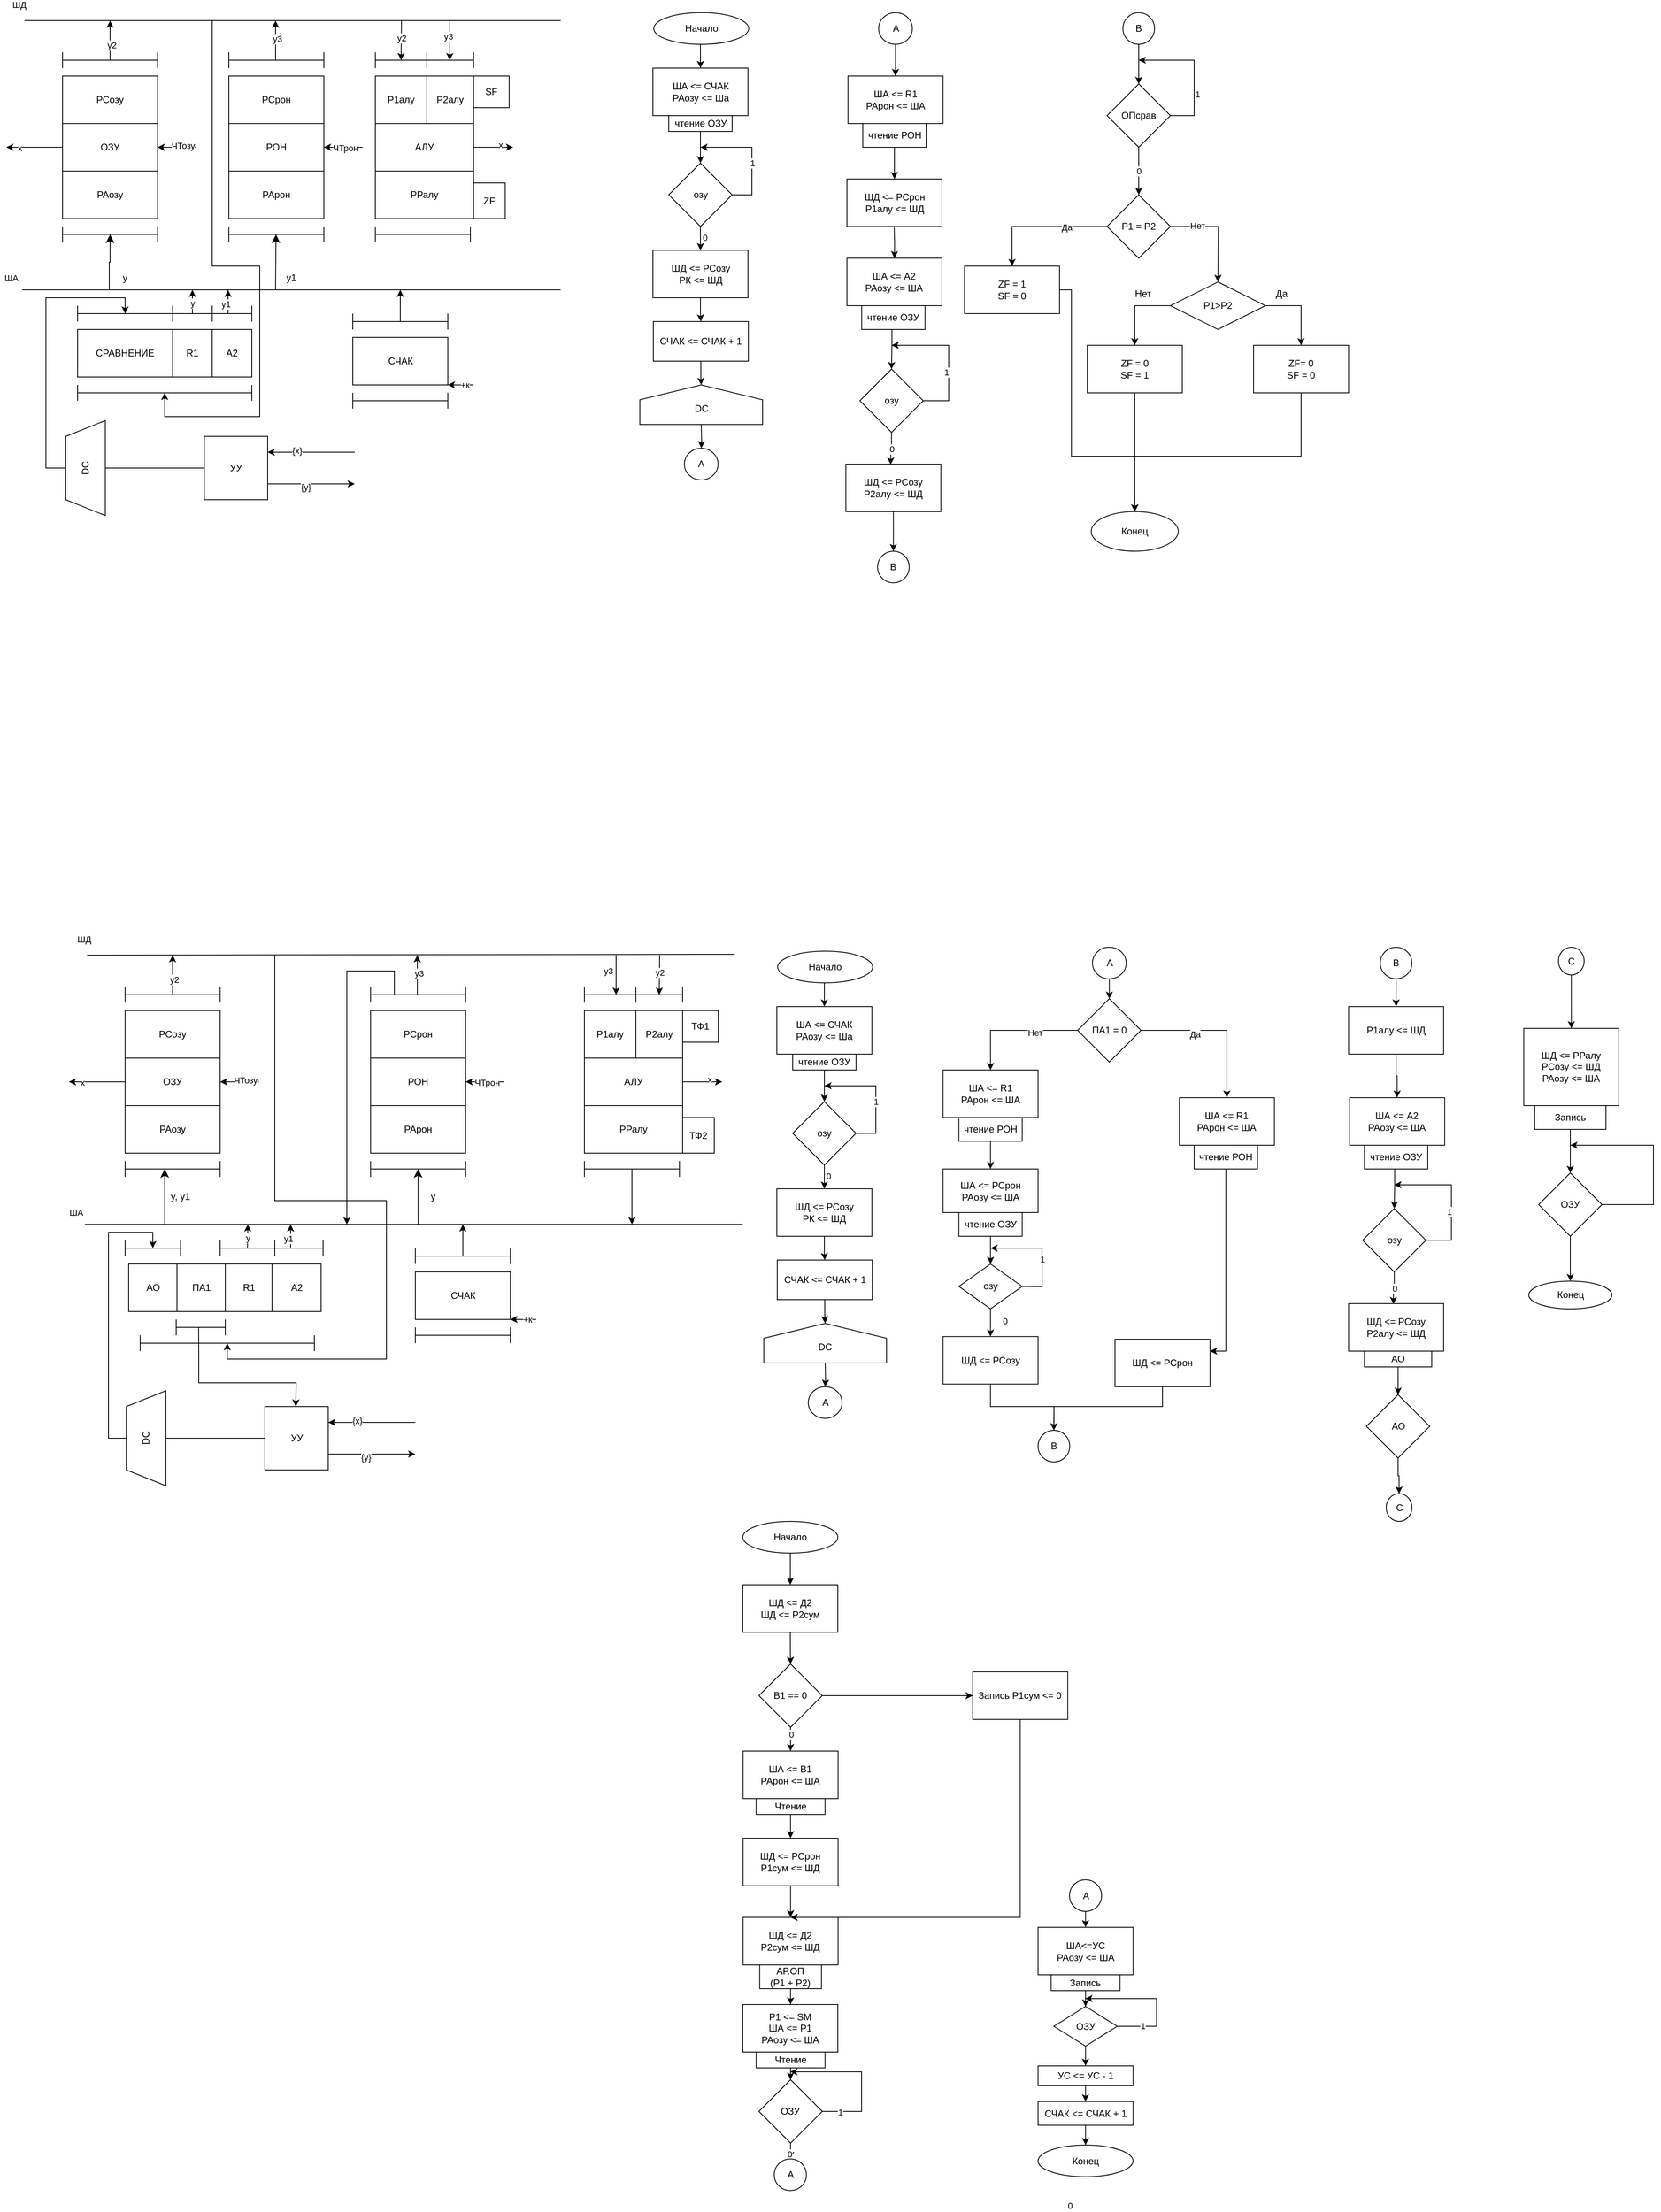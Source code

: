 <mxfile version="28.2.5">
  <diagram name="Page-1" id="4vjaePxt8hJmB_1m73Hc">
    <mxGraphModel dx="2434" dy="1943" grid="1" gridSize="10" guides="1" tooltips="1" connect="1" arrows="1" fold="1" page="1" pageScale="1" pageWidth="850" pageHeight="1100" math="0" shadow="0">
      <root>
        <mxCell id="0" />
        <mxCell id="1" parent="0" />
        <mxCell id="87p6amoQ7XiuBhZTHv8e-1" value="СРАВНЕНИЕ" style="rounded=0;whiteSpace=wrap;html=1;" parent="1" vertex="1">
          <mxGeometry x="10" y="-180" width="120" height="60" as="geometry" />
        </mxCell>
        <mxCell id="87p6amoQ7XiuBhZTHv8e-2" value="R1" style="rounded=0;whiteSpace=wrap;html=1;" parent="1" vertex="1">
          <mxGeometry x="130" y="-180" width="50" height="60" as="geometry" />
        </mxCell>
        <mxCell id="87p6amoQ7XiuBhZTHv8e-3" value="А2" style="rounded=0;whiteSpace=wrap;html=1;" parent="1" vertex="1">
          <mxGeometry x="180" y="-180" width="50" height="60" as="geometry" />
        </mxCell>
        <mxCell id="87p6amoQ7XiuBhZTHv8e-5" value="DC" style="shape=trapezoid;perimeter=trapezoidPerimeter;whiteSpace=wrap;html=1;fixedSize=1;rotation=-90;" parent="1" vertex="1">
          <mxGeometry x="-40" y="-30" width="120" height="50" as="geometry" />
        </mxCell>
        <mxCell id="87p6amoQ7XiuBhZTHv8e-6" value="УУ" style="whiteSpace=wrap;html=1;aspect=fixed;" parent="1" vertex="1">
          <mxGeometry x="170" y="-45" width="80" height="80" as="geometry" />
        </mxCell>
        <mxCell id="87p6amoQ7XiuBhZTHv8e-7" value="РСозу" style="rounded=0;whiteSpace=wrap;html=1;" parent="1" vertex="1">
          <mxGeometry x="-9" y="-500" width="120" height="60" as="geometry" />
        </mxCell>
        <mxCell id="87p6amoQ7XiuBhZTHv8e-8" value="ОЗУ" style="rounded=0;whiteSpace=wrap;html=1;" parent="1" vertex="1">
          <mxGeometry x="-9" y="-440" width="120" height="60" as="geometry" />
        </mxCell>
        <mxCell id="87p6amoQ7XiuBhZTHv8e-9" value="РАозу" style="rounded=0;whiteSpace=wrap;html=1;" parent="1" vertex="1">
          <mxGeometry x="-9" y="-380" width="120" height="60" as="geometry" />
        </mxCell>
        <mxCell id="87p6amoQ7XiuBhZTHv8e-10" value="РСрон" style="rounded=0;whiteSpace=wrap;html=1;" parent="1" vertex="1">
          <mxGeometry x="201" y="-500" width="120" height="60" as="geometry" />
        </mxCell>
        <mxCell id="87p6amoQ7XiuBhZTHv8e-11" value="РОН" style="rounded=0;whiteSpace=wrap;html=1;" parent="1" vertex="1">
          <mxGeometry x="201" y="-440" width="120" height="60" as="geometry" />
        </mxCell>
        <mxCell id="87p6amoQ7XiuBhZTHv8e-12" value="РАрон" style="rounded=0;whiteSpace=wrap;html=1;" parent="1" vertex="1">
          <mxGeometry x="201" y="-380" width="120" height="60" as="geometry" />
        </mxCell>
        <mxCell id="87p6amoQ7XiuBhZTHv8e-13" value="Р1алу" style="rounded=0;whiteSpace=wrap;html=1;" parent="1" vertex="1">
          <mxGeometry x="386" y="-500" width="65" height="60" as="geometry" />
        </mxCell>
        <mxCell id="87p6amoQ7XiuBhZTHv8e-14" value="АЛУ" style="rounded=0;whiteSpace=wrap;html=1;" parent="1" vertex="1">
          <mxGeometry x="386" y="-440" width="124" height="60" as="geometry" />
        </mxCell>
        <mxCell id="87p6amoQ7XiuBhZTHv8e-15" value="РРалу" style="rounded=0;whiteSpace=wrap;html=1;" parent="1" vertex="1">
          <mxGeometry x="386" y="-380" width="124" height="60" as="geometry" />
        </mxCell>
        <mxCell id="87p6amoQ7XiuBhZTHv8e-16" value="" style="endArrow=none;html=1;rounded=0;" parent="1" edge="1">
          <mxGeometry width="50" height="50" relative="1" as="geometry">
            <mxPoint x="-60" y="-230" as="sourcePoint" />
            <mxPoint x="620" y="-230" as="targetPoint" />
          </mxGeometry>
        </mxCell>
        <mxCell id="VAsp2LrHcUiWLGwf6JHy-3" value="ША" style="edgeLabel;html=1;align=center;verticalAlign=middle;resizable=0;points=[];" parent="87p6amoQ7XiuBhZTHv8e-16" vertex="1" connectable="0">
          <mxGeometry x="-0.96" relative="1" as="geometry">
            <mxPoint x="-28" y="-15" as="offset" />
          </mxGeometry>
        </mxCell>
        <mxCell id="87p6amoQ7XiuBhZTHv8e-17" value="" style="endArrow=none;html=1;rounded=0;" parent="1" edge="1">
          <mxGeometry width="50" height="50" relative="1" as="geometry">
            <mxPoint x="-57" y="-570" as="sourcePoint" />
            <mxPoint x="620" y="-570" as="targetPoint" />
          </mxGeometry>
        </mxCell>
        <mxCell id="VAsp2LrHcUiWLGwf6JHy-2" value="ШД" style="edgeLabel;html=1;align=center;verticalAlign=middle;resizable=0;points=[];" parent="87p6amoQ7XiuBhZTHv8e-17" vertex="1" connectable="0">
          <mxGeometry x="-0.964" y="3" relative="1" as="geometry">
            <mxPoint x="-19" y="-17" as="offset" />
          </mxGeometry>
        </mxCell>
        <mxCell id="87p6amoQ7XiuBhZTHv8e-18" value="Р2алу" style="rounded=0;whiteSpace=wrap;html=1;" parent="1" vertex="1">
          <mxGeometry x="451" y="-500" width="59" height="60" as="geometry" />
        </mxCell>
        <mxCell id="87p6amoQ7XiuBhZTHv8e-19" value="СЧАК" style="rounded=0;whiteSpace=wrap;html=1;" parent="1" vertex="1">
          <mxGeometry x="357.5" y="-170" width="120" height="60" as="geometry" />
        </mxCell>
        <mxCell id="87p6amoQ7XiuBhZTHv8e-20" value="SF" style="rounded=0;whiteSpace=wrap;html=1;" parent="1" vertex="1">
          <mxGeometry x="510" y="-500" width="45" height="40" as="geometry" />
        </mxCell>
        <mxCell id="87p6amoQ7XiuBhZTHv8e-21" value="ZF" style="rounded=0;whiteSpace=wrap;html=1;direction=south;" parent="1" vertex="1">
          <mxGeometry x="510" y="-365" width="40" height="45" as="geometry" />
        </mxCell>
        <mxCell id="87p6amoQ7XiuBhZTHv8e-24" value="" style="shape=crossbar;whiteSpace=wrap;html=1;rounded=1;" parent="1" vertex="1">
          <mxGeometry x="-9" y="-310" width="120" height="20" as="geometry" />
        </mxCell>
        <mxCell id="87p6amoQ7XiuBhZTHv8e-25" value="" style="shape=crossbar;whiteSpace=wrap;html=1;rounded=1;" parent="1" vertex="1">
          <mxGeometry x="201" y="-310" width="120" height="20" as="geometry" />
        </mxCell>
        <mxCell id="87p6amoQ7XiuBhZTHv8e-27" value="" style="shape=crossbar;whiteSpace=wrap;html=1;rounded=1;" parent="1" vertex="1">
          <mxGeometry x="386" y="-310" width="120" height="20" as="geometry" />
        </mxCell>
        <mxCell id="87p6amoQ7XiuBhZTHv8e-28" value="" style="shape=crossbar;whiteSpace=wrap;html=1;rounded=1;" parent="1" vertex="1">
          <mxGeometry x="357.5" y="-100" width="120" height="20" as="geometry" />
        </mxCell>
        <mxCell id="87p6amoQ7XiuBhZTHv8e-29" value="" style="shape=crossbar;whiteSpace=wrap;html=1;rounded=1;" parent="1" vertex="1">
          <mxGeometry x="10" y="-110" width="220" height="20" as="geometry" />
        </mxCell>
        <mxCell id="hYeJq-xYVNIXQvJbZImF-2" value="" style="edgeStyle=elbowEdgeStyle;elbow=vertical;endArrow=classic;html=1;curved=0;rounded=0;endSize=8;startSize=8;entryX=0.5;entryY=0.5;entryDx=0;entryDy=0;entryPerimeter=0;" parent="1" target="87p6amoQ7XiuBhZTHv8e-24" edge="1">
          <mxGeometry width="50" height="50" relative="1" as="geometry">
            <mxPoint x="50" y="-230" as="sourcePoint" />
            <mxPoint x="50" y="-260" as="targetPoint" />
          </mxGeometry>
        </mxCell>
        <mxCell id="hYeJq-xYVNIXQvJbZImF-4" value="" style="edgeStyle=elbowEdgeStyle;elbow=horizontal;endArrow=classic;html=1;curved=0;rounded=0;endSize=8;startSize=8;entryX=0.5;entryY=0.5;entryDx=0;entryDy=0;entryPerimeter=0;" parent="1" target="87p6amoQ7XiuBhZTHv8e-25" edge="1">
          <mxGeometry width="50" height="50" relative="1" as="geometry">
            <mxPoint x="260" y="-230" as="sourcePoint" />
            <mxPoint x="290" y="-270" as="targetPoint" />
          </mxGeometry>
        </mxCell>
        <mxCell id="hYeJq-xYVNIXQvJbZImF-6" value="" style="shape=crossbar;whiteSpace=wrap;html=1;rounded=1;" parent="1" vertex="1">
          <mxGeometry x="10" y="-210" width="120" height="20" as="geometry" />
        </mxCell>
        <mxCell id="hYeJq-xYVNIXQvJbZImF-7" value="" style="shape=crossbar;whiteSpace=wrap;html=1;rounded=1;" parent="1" vertex="1">
          <mxGeometry x="130" y="-210" width="50" height="20" as="geometry" />
        </mxCell>
        <mxCell id="hYeJq-xYVNIXQvJbZImF-12" value="" style="shape=crossbar;whiteSpace=wrap;html=1;rounded=1;" parent="1" vertex="1">
          <mxGeometry x="180" y="-210" width="50" height="20" as="geometry" />
        </mxCell>
        <mxCell id="VAsp2LrHcUiWLGwf6JHy-7" style="edgeStyle=orthogonalEdgeStyle;rounded=0;orthogonalLoop=1;jettySize=auto;html=1;exitX=0.5;exitY=0.5;exitDx=0;exitDy=0;exitPerimeter=0;" parent="1" source="hYeJq-xYVNIXQvJbZImF-13" edge="1">
          <mxGeometry relative="1" as="geometry">
            <mxPoint x="417.5" y="-230" as="targetPoint" />
          </mxGeometry>
        </mxCell>
        <mxCell id="hYeJq-xYVNIXQvJbZImF-13" value="" style="shape=crossbar;whiteSpace=wrap;html=1;rounded=1;" parent="1" vertex="1">
          <mxGeometry x="357.5" y="-200" width="120" height="20" as="geometry" />
        </mxCell>
        <mxCell id="hYeJq-xYVNIXQvJbZImF-14" value="" style="shape=crossbar;whiteSpace=wrap;html=1;rounded=1;" parent="1" vertex="1">
          <mxGeometry x="-9" y="-530" width="120" height="20" as="geometry" />
        </mxCell>
        <mxCell id="hYeJq-xYVNIXQvJbZImF-15" value="" style="shape=crossbar;whiteSpace=wrap;html=1;rounded=1;" parent="1" vertex="1">
          <mxGeometry x="201" y="-530" width="120" height="20" as="geometry" />
        </mxCell>
        <mxCell id="hYeJq-xYVNIXQvJbZImF-16" value="" style="shape=crossbar;whiteSpace=wrap;html=1;rounded=1;" parent="1" vertex="1">
          <mxGeometry x="386" y="-530" width="65" height="20" as="geometry" />
        </mxCell>
        <mxCell id="hYeJq-xYVNIXQvJbZImF-17" value="" style="shape=crossbar;whiteSpace=wrap;html=1;rounded=1;" parent="1" vertex="1">
          <mxGeometry x="451" y="-530" width="59" height="20" as="geometry" />
        </mxCell>
        <mxCell id="VAsp2LrHcUiWLGwf6JHy-5" style="edgeStyle=orthogonalEdgeStyle;rounded=0;orthogonalLoop=1;jettySize=auto;html=1;entryX=0.5;entryY=0.5;entryDx=0;entryDy=0;entryPerimeter=0;exitX=0.5;exitY=0;exitDx=0;exitDy=0;" parent="1" source="87p6amoQ7XiuBhZTHv8e-5" target="hYeJq-xYVNIXQvJbZImF-6" edge="1">
          <mxGeometry relative="1" as="geometry">
            <Array as="points">
              <mxPoint x="-30" y="-5" />
              <mxPoint x="-30" y="-220" />
              <mxPoint x="70" y="-220" />
            </Array>
          </mxGeometry>
        </mxCell>
        <mxCell id="VAsp2LrHcUiWLGwf6JHy-8" value="" style="endArrow=classic;html=1;rounded=0;entryX=1;entryY=1;entryDx=0;entryDy=0;" parent="1" target="87p6amoQ7XiuBhZTHv8e-19" edge="1">
          <mxGeometry width="50" height="50" relative="1" as="geometry">
            <mxPoint x="510" y="-110" as="sourcePoint" />
            <mxPoint x="550" y="-130" as="targetPoint" />
          </mxGeometry>
        </mxCell>
        <mxCell id="VAsp2LrHcUiWLGwf6JHy-29" value="+к" style="edgeLabel;html=1;align=center;verticalAlign=middle;resizable=0;points=[];" parent="VAsp2LrHcUiWLGwf6JHy-8" vertex="1" connectable="0">
          <mxGeometry x="-0.235" relative="1" as="geometry">
            <mxPoint x="1" as="offset" />
          </mxGeometry>
        </mxCell>
        <mxCell id="VAsp2LrHcUiWLGwf6JHy-9" value="" style="endArrow=classic;html=1;rounded=0;" parent="1" edge="1">
          <mxGeometry width="50" height="50" relative="1" as="geometry">
            <mxPoint x="200" y="-200" as="sourcePoint" />
            <mxPoint x="200" y="-230" as="targetPoint" />
          </mxGeometry>
        </mxCell>
        <mxCell id="VAsp2LrHcUiWLGwf6JHy-15" value="y1" style="edgeLabel;html=1;align=center;verticalAlign=middle;resizable=0;points=[];" parent="VAsp2LrHcUiWLGwf6JHy-9" vertex="1" connectable="0">
          <mxGeometry x="-0.181" y="3" relative="1" as="geometry">
            <mxPoint as="offset" />
          </mxGeometry>
        </mxCell>
        <mxCell id="VAsp2LrHcUiWLGwf6JHy-10" value="" style="endArrow=classic;html=1;rounded=0;exitX=0.5;exitY=0.5;exitDx=0;exitDy=0;exitPerimeter=0;" parent="1" source="hYeJq-xYVNIXQvJbZImF-7" edge="1">
          <mxGeometry width="50" height="50" relative="1" as="geometry">
            <mxPoint x="280" y="-120" as="sourcePoint" />
            <mxPoint x="155" y="-230" as="targetPoint" />
          </mxGeometry>
        </mxCell>
        <mxCell id="VAsp2LrHcUiWLGwf6JHy-14" value="y" style="edgeLabel;html=1;align=center;verticalAlign=middle;resizable=0;points=[];" parent="VAsp2LrHcUiWLGwf6JHy-10" vertex="1" connectable="0">
          <mxGeometry x="-0.114" relative="1" as="geometry">
            <mxPoint as="offset" />
          </mxGeometry>
        </mxCell>
        <mxCell id="VAsp2LrHcUiWLGwf6JHy-11" value="" style="endArrow=classic;html=1;rounded=0;entryX=1;entryY=0.25;entryDx=0;entryDy=0;" parent="1" target="87p6amoQ7XiuBhZTHv8e-6" edge="1">
          <mxGeometry width="50" height="50" relative="1" as="geometry">
            <mxPoint x="360" y="-25" as="sourcePoint" />
            <mxPoint x="330" y="-20" as="targetPoint" />
          </mxGeometry>
        </mxCell>
        <mxCell id="VAsp2LrHcUiWLGwf6JHy-22" value="{x}" style="edgeLabel;html=1;align=center;verticalAlign=middle;resizable=0;points=[];" parent="VAsp2LrHcUiWLGwf6JHy-11" vertex="1" connectable="0">
          <mxGeometry x="0.34" y="-2" relative="1" as="geometry">
            <mxPoint as="offset" />
          </mxGeometry>
        </mxCell>
        <mxCell id="VAsp2LrHcUiWLGwf6JHy-12" value="" style="endArrow=classic;html=1;rounded=0;exitX=1;exitY=0.75;exitDx=0;exitDy=0;" parent="1" source="87p6amoQ7XiuBhZTHv8e-6" edge="1">
          <mxGeometry width="50" height="50" relative="1" as="geometry">
            <mxPoint x="280" y="35" as="sourcePoint" />
            <mxPoint x="360" y="15" as="targetPoint" />
          </mxGeometry>
        </mxCell>
        <mxCell id="VAsp2LrHcUiWLGwf6JHy-23" value="{y}" style="edgeLabel;html=1;align=center;verticalAlign=middle;resizable=0;points=[];" parent="VAsp2LrHcUiWLGwf6JHy-12" vertex="1" connectable="0">
          <mxGeometry x="-0.14" y="-4" relative="1" as="geometry">
            <mxPoint as="offset" />
          </mxGeometry>
        </mxCell>
        <mxCell id="VAsp2LrHcUiWLGwf6JHy-13" value="" style="endArrow=none;html=1;rounded=0;exitX=0.5;exitY=1;exitDx=0;exitDy=0;entryX=0;entryY=0.5;entryDx=0;entryDy=0;" parent="1" source="87p6amoQ7XiuBhZTHv8e-5" target="87p6amoQ7XiuBhZTHv8e-6" edge="1">
          <mxGeometry width="50" height="50" relative="1" as="geometry">
            <mxPoint x="190" y="-190" as="sourcePoint" />
            <mxPoint x="240" y="-240" as="targetPoint" />
          </mxGeometry>
        </mxCell>
        <mxCell id="VAsp2LrHcUiWLGwf6JHy-18" value="y1" style="text;html=1;align=center;verticalAlign=middle;whiteSpace=wrap;rounded=0;" parent="1" vertex="1">
          <mxGeometry x="250" y="-260" width="60" height="30" as="geometry" />
        </mxCell>
        <mxCell id="VAsp2LrHcUiWLGwf6JHy-19" value="y" style="text;html=1;align=center;verticalAlign=middle;whiteSpace=wrap;rounded=0;" parent="1" vertex="1">
          <mxGeometry x="40" y="-260" width="60" height="30" as="geometry" />
        </mxCell>
        <mxCell id="VAsp2LrHcUiWLGwf6JHy-24" value="" style="endArrow=classic;html=1;rounded=0;entryX=0.5;entryY=0.5;entryDx=0;entryDy=0;entryPerimeter=0;" parent="1" target="87p6amoQ7XiuBhZTHv8e-29" edge="1">
          <mxGeometry width="50" height="50" relative="1" as="geometry">
            <mxPoint x="180" y="-570" as="sourcePoint" />
            <mxPoint x="230" y="-600" as="targetPoint" />
            <Array as="points">
              <mxPoint x="180" y="-260" />
              <mxPoint x="240" y="-260" />
              <mxPoint x="240" y="-70" />
              <mxPoint x="120" y="-70" />
            </Array>
          </mxGeometry>
        </mxCell>
        <mxCell id="VAsp2LrHcUiWLGwf6JHy-25" value="" style="endArrow=classic;html=1;rounded=0;entryX=1;entryY=0.5;entryDx=0;entryDy=0;" parent="1" target="87p6amoQ7XiuBhZTHv8e-8" edge="1">
          <mxGeometry width="50" height="50" relative="1" as="geometry">
            <mxPoint x="160" y="-410" as="sourcePoint" />
            <mxPoint x="190" y="-410" as="targetPoint" />
          </mxGeometry>
        </mxCell>
        <mxCell id="VAsp2LrHcUiWLGwf6JHy-26" value="ЧТозу" style="edgeLabel;html=1;align=center;verticalAlign=middle;resizable=0;points=[];" parent="VAsp2LrHcUiWLGwf6JHy-25" vertex="1" connectable="0">
          <mxGeometry x="-0.29" y="-2" relative="1" as="geometry">
            <mxPoint as="offset" />
          </mxGeometry>
        </mxCell>
        <mxCell id="VAsp2LrHcUiWLGwf6JHy-27" value="" style="endArrow=classic;html=1;rounded=0;entryX=1;entryY=0.5;entryDx=0;entryDy=0;" parent="1" edge="1">
          <mxGeometry width="50" height="50" relative="1" as="geometry">
            <mxPoint x="370" y="-410" as="sourcePoint" />
            <mxPoint x="321" y="-410" as="targetPoint" />
          </mxGeometry>
        </mxCell>
        <mxCell id="VAsp2LrHcUiWLGwf6JHy-28" value="ЧТрон" style="edgeLabel;html=1;align=center;verticalAlign=middle;resizable=0;points=[];" parent="VAsp2LrHcUiWLGwf6JHy-27" vertex="1" connectable="0">
          <mxGeometry x="-0.074" y="1" relative="1" as="geometry">
            <mxPoint as="offset" />
          </mxGeometry>
        </mxCell>
        <mxCell id="VAsp2LrHcUiWLGwf6JHy-30" value="" style="endArrow=classic;html=1;rounded=0;exitX=0.5;exitY=0.5;exitDx=0;exitDy=0;exitPerimeter=0;" parent="1" source="hYeJq-xYVNIXQvJbZImF-14" edge="1">
          <mxGeometry width="50" height="50" relative="1" as="geometry">
            <mxPoint x="180" y="-410" as="sourcePoint" />
            <mxPoint x="51" y="-570" as="targetPoint" />
          </mxGeometry>
        </mxCell>
        <mxCell id="VAsp2LrHcUiWLGwf6JHy-31" value="y2" style="edgeLabel;html=1;align=center;verticalAlign=middle;resizable=0;points=[];" parent="VAsp2LrHcUiWLGwf6JHy-30" vertex="1" connectable="0">
          <mxGeometry x="-0.237" y="-2" relative="1" as="geometry">
            <mxPoint as="offset" />
          </mxGeometry>
        </mxCell>
        <mxCell id="VAsp2LrHcUiWLGwf6JHy-32" value="" style="endArrow=classic;html=1;rounded=0;" parent="1" edge="1">
          <mxGeometry width="50" height="50" relative="1" as="geometry">
            <mxPoint x="260" y="-520" as="sourcePoint" />
            <mxPoint x="260" y="-570" as="targetPoint" />
          </mxGeometry>
        </mxCell>
        <mxCell id="VAsp2LrHcUiWLGwf6JHy-33" value="y3" style="edgeLabel;html=1;align=center;verticalAlign=middle;resizable=0;points=[];" parent="VAsp2LrHcUiWLGwf6JHy-32" vertex="1" connectable="0">
          <mxGeometry x="0.077" y="-2" relative="1" as="geometry">
            <mxPoint as="offset" />
          </mxGeometry>
        </mxCell>
        <mxCell id="VAsp2LrHcUiWLGwf6JHy-34" value="" style="endArrow=classic;html=1;rounded=0;entryX=0.5;entryY=0.5;entryDx=0;entryDy=0;entryPerimeter=0;" parent="1" target="hYeJq-xYVNIXQvJbZImF-16" edge="1">
          <mxGeometry width="50" height="50" relative="1" as="geometry">
            <mxPoint x="419" y="-570" as="sourcePoint" />
            <mxPoint x="400" y="-460" as="targetPoint" />
          </mxGeometry>
        </mxCell>
        <mxCell id="VAsp2LrHcUiWLGwf6JHy-36" value="y2" style="edgeLabel;html=1;align=center;verticalAlign=middle;resizable=0;points=[];" parent="VAsp2LrHcUiWLGwf6JHy-34" vertex="1" connectable="0">
          <mxGeometry x="-0.177" relative="1" as="geometry">
            <mxPoint y="1" as="offset" />
          </mxGeometry>
        </mxCell>
        <mxCell id="VAsp2LrHcUiWLGwf6JHy-37" value="" style="endArrow=classic;html=1;rounded=0;" parent="1" edge="1">
          <mxGeometry width="50" height="50" relative="1" as="geometry">
            <mxPoint x="480" y="-570" as="sourcePoint" />
            <mxPoint x="480" y="-520" as="targetPoint" />
          </mxGeometry>
        </mxCell>
        <mxCell id="VAsp2LrHcUiWLGwf6JHy-38" value="y3" style="edgeLabel;html=1;align=center;verticalAlign=middle;resizable=0;points=[];" parent="VAsp2LrHcUiWLGwf6JHy-37" vertex="1" connectable="0">
          <mxGeometry x="-0.554" y="-3" relative="1" as="geometry">
            <mxPoint x="1" y="9" as="offset" />
          </mxGeometry>
        </mxCell>
        <mxCell id="VAsp2LrHcUiWLGwf6JHy-39" value="" style="endArrow=classic;html=1;rounded=0;exitX=0;exitY=0.5;exitDx=0;exitDy=0;" parent="1" source="87p6amoQ7XiuBhZTHv8e-8" edge="1">
          <mxGeometry width="50" height="50" relative="1" as="geometry">
            <mxPoint x="-120" y="-390" as="sourcePoint" />
            <mxPoint x="-80" y="-410" as="targetPoint" />
          </mxGeometry>
        </mxCell>
        <mxCell id="VAsp2LrHcUiWLGwf6JHy-40" value="x" style="edgeLabel;html=1;align=center;verticalAlign=middle;resizable=0;points=[];" parent="VAsp2LrHcUiWLGwf6JHy-39" vertex="1" connectable="0">
          <mxGeometry x="0.533" y="1" relative="1" as="geometry">
            <mxPoint as="offset" />
          </mxGeometry>
        </mxCell>
        <mxCell id="VAsp2LrHcUiWLGwf6JHy-46" value="ША &amp;lt;= СЧАК&lt;div&gt;РАозу &amp;lt;= Ша&lt;/div&gt;" style="rounded=0;whiteSpace=wrap;html=1;" parent="1" vertex="1">
          <mxGeometry x="736.5" y="-510" width="120" height="60" as="geometry" />
        </mxCell>
        <mxCell id="VAsp2LrHcUiWLGwf6JHy-55" style="edgeStyle=orthogonalEdgeStyle;rounded=0;orthogonalLoop=1;jettySize=auto;html=1;entryX=0.5;entryY=0;entryDx=0;entryDy=0;" parent="1" source="VAsp2LrHcUiWLGwf6JHy-47" target="VAsp2LrHcUiWLGwf6JHy-54" edge="1">
          <mxGeometry relative="1" as="geometry" />
        </mxCell>
        <mxCell id="VAsp2LrHcUiWLGwf6JHy-47" value="чтение ОЗУ" style="rounded=0;whiteSpace=wrap;html=1;" parent="1" vertex="1">
          <mxGeometry x="756.5" y="-450" width="80" height="20" as="geometry" />
        </mxCell>
        <mxCell id="VAsp2LrHcUiWLGwf6JHy-50" value="" style="endArrow=classic;html=1;rounded=0;" parent="1" edge="1">
          <mxGeometry width="50" height="50" relative="1" as="geometry">
            <mxPoint x="510" y="-410" as="sourcePoint" />
            <mxPoint x="560" y="-410" as="targetPoint" />
          </mxGeometry>
        </mxCell>
        <mxCell id="VAsp2LrHcUiWLGwf6JHy-51" value="x" style="edgeLabel;html=1;align=center;verticalAlign=middle;resizable=0;points=[];" parent="VAsp2LrHcUiWLGwf6JHy-50" vertex="1" connectable="0">
          <mxGeometry x="0.34" y="3" relative="1" as="geometry">
            <mxPoint as="offset" />
          </mxGeometry>
        </mxCell>
        <mxCell id="VAsp2LrHcUiWLGwf6JHy-53" style="edgeStyle=orthogonalEdgeStyle;rounded=0;orthogonalLoop=1;jettySize=auto;html=1;entryX=0.5;entryY=0;entryDx=0;entryDy=0;" parent="1" target="VAsp2LrHcUiWLGwf6JHy-46" edge="1">
          <mxGeometry relative="1" as="geometry">
            <mxPoint x="796.5" y="-540" as="sourcePoint" />
          </mxGeometry>
        </mxCell>
        <mxCell id="VAsp2LrHcUiWLGwf6JHy-137" value="" style="edgeStyle=orthogonalEdgeStyle;rounded=0;orthogonalLoop=1;jettySize=auto;html=1;" parent="1" source="VAsp2LrHcUiWLGwf6JHy-54" target="VAsp2LrHcUiWLGwf6JHy-136" edge="1">
          <mxGeometry relative="1" as="geometry" />
        </mxCell>
        <mxCell id="EawJJbU1DG_IDFBdasAX-26" value="0" style="edgeLabel;html=1;align=center;verticalAlign=middle;resizable=0;points=[];" parent="VAsp2LrHcUiWLGwf6JHy-137" vertex="1" connectable="0">
          <mxGeometry x="0.357" y="5" relative="1" as="geometry">
            <mxPoint as="offset" />
          </mxGeometry>
        </mxCell>
        <mxCell id="VAsp2LrHcUiWLGwf6JHy-54" value="озу" style="rhombus;whiteSpace=wrap;html=1;" parent="1" vertex="1">
          <mxGeometry x="756.5" y="-390" width="80" height="80" as="geometry" />
        </mxCell>
        <mxCell id="VAsp2LrHcUiWLGwf6JHy-57" value="ПА1" style="rounded=0;whiteSpace=wrap;html=1;" parent="1" vertex="1">
          <mxGeometry x="135.5" y="1000" width="61" height="60" as="geometry" />
        </mxCell>
        <mxCell id="VAsp2LrHcUiWLGwf6JHy-58" value="R1" style="rounded=0;whiteSpace=wrap;html=1;" parent="1" vertex="1">
          <mxGeometry x="196.5" y="1000" width="59" height="60" as="geometry" />
        </mxCell>
        <mxCell id="VAsp2LrHcUiWLGwf6JHy-59" value="А2" style="rounded=0;whiteSpace=wrap;html=1;" parent="1" vertex="1">
          <mxGeometry x="255.5" y="1000" width="62" height="60" as="geometry" />
        </mxCell>
        <mxCell id="VAsp2LrHcUiWLGwf6JHy-60" value="DC" style="shape=trapezoid;perimeter=trapezoidPerimeter;whiteSpace=wrap;html=1;fixedSize=1;rotation=-90;" parent="1" vertex="1">
          <mxGeometry x="36.5" y="1195" width="120" height="50" as="geometry" />
        </mxCell>
        <mxCell id="VAsp2LrHcUiWLGwf6JHy-61" value="УУ" style="whiteSpace=wrap;html=1;aspect=fixed;" parent="1" vertex="1">
          <mxGeometry x="246.5" y="1180" width="80" height="80" as="geometry" />
        </mxCell>
        <mxCell id="VAsp2LrHcUiWLGwf6JHy-62" value="РСозу" style="rounded=0;whiteSpace=wrap;html=1;" parent="1" vertex="1">
          <mxGeometry x="70" y="680" width="120" height="60" as="geometry" />
        </mxCell>
        <mxCell id="VAsp2LrHcUiWLGwf6JHy-63" value="ОЗУ" style="rounded=0;whiteSpace=wrap;html=1;" parent="1" vertex="1">
          <mxGeometry x="70" y="740" width="120" height="60" as="geometry" />
        </mxCell>
        <mxCell id="VAsp2LrHcUiWLGwf6JHy-64" value="РАозу" style="rounded=0;whiteSpace=wrap;html=1;" parent="1" vertex="1">
          <mxGeometry x="70" y="800" width="120" height="60" as="geometry" />
        </mxCell>
        <mxCell id="VAsp2LrHcUiWLGwf6JHy-65" value="РСрон" style="rounded=0;whiteSpace=wrap;html=1;" parent="1" vertex="1">
          <mxGeometry x="380" y="680" width="120" height="60" as="geometry" />
        </mxCell>
        <mxCell id="VAsp2LrHcUiWLGwf6JHy-66" value="РОН" style="rounded=0;whiteSpace=wrap;html=1;" parent="1" vertex="1">
          <mxGeometry x="380" y="740" width="120" height="60" as="geometry" />
        </mxCell>
        <mxCell id="VAsp2LrHcUiWLGwf6JHy-67" value="РАрон" style="rounded=0;whiteSpace=wrap;html=1;" parent="1" vertex="1">
          <mxGeometry x="380" y="800" width="120" height="60" as="geometry" />
        </mxCell>
        <mxCell id="VAsp2LrHcUiWLGwf6JHy-68" value="Р1алу" style="rounded=0;whiteSpace=wrap;html=1;" parent="1" vertex="1">
          <mxGeometry x="650" y="680" width="65" height="60" as="geometry" />
        </mxCell>
        <mxCell id="VAsp2LrHcUiWLGwf6JHy-69" value="АЛУ" style="rounded=0;whiteSpace=wrap;html=1;" parent="1" vertex="1">
          <mxGeometry x="650" y="740" width="124" height="60" as="geometry" />
        </mxCell>
        <mxCell id="VAsp2LrHcUiWLGwf6JHy-70" value="РРалу" style="rounded=0;whiteSpace=wrap;html=1;" parent="1" vertex="1">
          <mxGeometry x="650" y="800" width="124" height="60" as="geometry" />
        </mxCell>
        <mxCell id="VAsp2LrHcUiWLGwf6JHy-71" value="" style="endArrow=none;html=1;rounded=0;" parent="1" edge="1">
          <mxGeometry width="50" height="50" relative="1" as="geometry">
            <mxPoint x="19" y="950" as="sourcePoint" />
            <mxPoint x="850" y="950" as="targetPoint" />
          </mxGeometry>
        </mxCell>
        <mxCell id="VAsp2LrHcUiWLGwf6JHy-72" value="ША" style="edgeLabel;html=1;align=center;verticalAlign=middle;resizable=0;points=[];" parent="VAsp2LrHcUiWLGwf6JHy-71" vertex="1" connectable="0">
          <mxGeometry x="-0.96" relative="1" as="geometry">
            <mxPoint x="-28" y="-15" as="offset" />
          </mxGeometry>
        </mxCell>
        <mxCell id="VAsp2LrHcUiWLGwf6JHy-73" value="" style="endArrow=none;html=1;rounded=0;" parent="1" edge="1">
          <mxGeometry width="50" height="50" relative="1" as="geometry">
            <mxPoint x="22" y="610" as="sourcePoint" />
            <mxPoint x="840" y="609" as="targetPoint" />
          </mxGeometry>
        </mxCell>
        <mxCell id="VAsp2LrHcUiWLGwf6JHy-74" value="ШД" style="edgeLabel;html=1;align=center;verticalAlign=middle;resizable=0;points=[];" parent="VAsp2LrHcUiWLGwf6JHy-73" vertex="1" connectable="0">
          <mxGeometry x="-0.964" y="3" relative="1" as="geometry">
            <mxPoint x="-19" y="-17" as="offset" />
          </mxGeometry>
        </mxCell>
        <mxCell id="VAsp2LrHcUiWLGwf6JHy-75" value="Р2алу" style="rounded=0;whiteSpace=wrap;html=1;" parent="1" vertex="1">
          <mxGeometry x="715" y="680" width="59" height="60" as="geometry" />
        </mxCell>
        <mxCell id="VAsp2LrHcUiWLGwf6JHy-76" value="СЧАК" style="rounded=0;whiteSpace=wrap;html=1;" parent="1" vertex="1">
          <mxGeometry x="436.5" y="1010" width="120" height="60" as="geometry" />
        </mxCell>
        <mxCell id="VAsp2LrHcUiWLGwf6JHy-77" value="ТФ1" style="rounded=0;whiteSpace=wrap;html=1;" parent="1" vertex="1">
          <mxGeometry x="774" y="680" width="45" height="40" as="geometry" />
        </mxCell>
        <mxCell id="VAsp2LrHcUiWLGwf6JHy-78" value="ТФ2" style="rounded=0;whiteSpace=wrap;html=1;direction=south;" parent="1" vertex="1">
          <mxGeometry x="774" y="815" width="40" height="45" as="geometry" />
        </mxCell>
        <mxCell id="VAsp2LrHcUiWLGwf6JHy-79" value="" style="shape=crossbar;whiteSpace=wrap;html=1;rounded=1;" parent="1" vertex="1">
          <mxGeometry x="70" y="870" width="120" height="20" as="geometry" />
        </mxCell>
        <mxCell id="VAsp2LrHcUiWLGwf6JHy-80" value="" style="shape=crossbar;whiteSpace=wrap;html=1;rounded=1;" parent="1" vertex="1">
          <mxGeometry x="380" y="870" width="120" height="20" as="geometry" />
        </mxCell>
        <mxCell id="VAsp2LrHcUiWLGwf6JHy-81" value="" style="shape=crossbar;whiteSpace=wrap;html=1;rounded=1;" parent="1" vertex="1">
          <mxGeometry x="650" y="870" width="120" height="20" as="geometry" />
        </mxCell>
        <mxCell id="VAsp2LrHcUiWLGwf6JHy-82" value="" style="shape=crossbar;whiteSpace=wrap;html=1;rounded=1;" parent="1" vertex="1">
          <mxGeometry x="436.5" y="1080" width="120" height="20" as="geometry" />
        </mxCell>
        <mxCell id="VAsp2LrHcUiWLGwf6JHy-83" value="" style="shape=crossbar;whiteSpace=wrap;html=1;rounded=1;" parent="1" vertex="1">
          <mxGeometry x="89" y="1090" width="220" height="20" as="geometry" />
        </mxCell>
        <mxCell id="VAsp2LrHcUiWLGwf6JHy-84" value="" style="edgeStyle=elbowEdgeStyle;elbow=vertical;endArrow=classic;html=1;curved=0;rounded=0;endSize=8;startSize=8;" parent="1" edge="1">
          <mxGeometry width="50" height="50" relative="1" as="geometry">
            <mxPoint x="120" y="950" as="sourcePoint" />
            <mxPoint x="120" y="880" as="targetPoint" />
            <Array as="points">
              <mxPoint x="110" y="915" />
            </Array>
          </mxGeometry>
        </mxCell>
        <mxCell id="VAsp2LrHcUiWLGwf6JHy-85" value="" style="edgeStyle=elbowEdgeStyle;elbow=horizontal;endArrow=classic;html=1;curved=0;rounded=0;endSize=8;startSize=8;entryX=0.5;entryY=0.5;entryDx=0;entryDy=0;entryPerimeter=0;" parent="1" target="VAsp2LrHcUiWLGwf6JHy-80" edge="1">
          <mxGeometry width="50" height="50" relative="1" as="geometry">
            <mxPoint x="440" y="950" as="sourcePoint" />
            <mxPoint x="369" y="910" as="targetPoint" />
          </mxGeometry>
        </mxCell>
        <mxCell id="VAsp2LrHcUiWLGwf6JHy-86" value="" style="shape=crossbar;whiteSpace=wrap;html=1;rounded=1;" parent="1" vertex="1">
          <mxGeometry x="70" y="970" width="70" height="20" as="geometry" />
        </mxCell>
        <mxCell id="VAsp2LrHcUiWLGwf6JHy-87" value="" style="shape=crossbar;whiteSpace=wrap;html=1;rounded=1;" parent="1" vertex="1">
          <mxGeometry x="190" y="970" width="69" height="20" as="geometry" />
        </mxCell>
        <mxCell id="VAsp2LrHcUiWLGwf6JHy-88" value="" style="shape=crossbar;whiteSpace=wrap;html=1;rounded=1;" parent="1" vertex="1">
          <mxGeometry x="259" y="970" width="61" height="20" as="geometry" />
        </mxCell>
        <mxCell id="VAsp2LrHcUiWLGwf6JHy-89" style="edgeStyle=orthogonalEdgeStyle;rounded=0;orthogonalLoop=1;jettySize=auto;html=1;exitX=0.5;exitY=0.5;exitDx=0;exitDy=0;exitPerimeter=0;" parent="1" source="VAsp2LrHcUiWLGwf6JHy-90" edge="1">
          <mxGeometry relative="1" as="geometry">
            <mxPoint x="496.5" y="950" as="targetPoint" />
          </mxGeometry>
        </mxCell>
        <mxCell id="VAsp2LrHcUiWLGwf6JHy-90" value="" style="shape=crossbar;whiteSpace=wrap;html=1;rounded=1;" parent="1" vertex="1">
          <mxGeometry x="436.5" y="980" width="120" height="20" as="geometry" />
        </mxCell>
        <mxCell id="VAsp2LrHcUiWLGwf6JHy-91" value="" style="shape=crossbar;whiteSpace=wrap;html=1;rounded=1;" parent="1" vertex="1">
          <mxGeometry x="70" y="650" width="120" height="20" as="geometry" />
        </mxCell>
        <mxCell id="VAsp2LrHcUiWLGwf6JHy-92" value="" style="shape=crossbar;whiteSpace=wrap;html=1;rounded=1;" parent="1" vertex="1">
          <mxGeometry x="380" y="650" width="120" height="20" as="geometry" />
        </mxCell>
        <mxCell id="VAsp2LrHcUiWLGwf6JHy-93" value="" style="shape=crossbar;whiteSpace=wrap;html=1;rounded=1;" parent="1" vertex="1">
          <mxGeometry x="650" y="650" width="65" height="20" as="geometry" />
        </mxCell>
        <mxCell id="VAsp2LrHcUiWLGwf6JHy-94" value="" style="shape=crossbar;whiteSpace=wrap;html=1;rounded=1;" parent="1" vertex="1">
          <mxGeometry x="715" y="650" width="59" height="20" as="geometry" />
        </mxCell>
        <mxCell id="VAsp2LrHcUiWLGwf6JHy-95" style="edgeStyle=orthogonalEdgeStyle;rounded=0;orthogonalLoop=1;jettySize=auto;html=1;entryX=0.5;entryY=0.5;entryDx=0;entryDy=0;entryPerimeter=0;exitX=0.5;exitY=0;exitDx=0;exitDy=0;" parent="1" source="VAsp2LrHcUiWLGwf6JHy-60" target="VAsp2LrHcUiWLGwf6JHy-86" edge="1">
          <mxGeometry relative="1" as="geometry">
            <Array as="points">
              <mxPoint x="49" y="1220" />
              <mxPoint x="49" y="960" />
              <mxPoint x="105" y="960" />
            </Array>
          </mxGeometry>
        </mxCell>
        <mxCell id="VAsp2LrHcUiWLGwf6JHy-96" value="" style="endArrow=classic;html=1;rounded=0;entryX=1;entryY=1;entryDx=0;entryDy=0;" parent="1" target="VAsp2LrHcUiWLGwf6JHy-76" edge="1">
          <mxGeometry width="50" height="50" relative="1" as="geometry">
            <mxPoint x="589" y="1070" as="sourcePoint" />
            <mxPoint x="629" y="1050" as="targetPoint" />
          </mxGeometry>
        </mxCell>
        <mxCell id="VAsp2LrHcUiWLGwf6JHy-97" value="+к" style="edgeLabel;html=1;align=center;verticalAlign=middle;resizable=0;points=[];" parent="VAsp2LrHcUiWLGwf6JHy-96" vertex="1" connectable="0">
          <mxGeometry x="-0.235" relative="1" as="geometry">
            <mxPoint x="1" as="offset" />
          </mxGeometry>
        </mxCell>
        <mxCell id="VAsp2LrHcUiWLGwf6JHy-98" value="" style="endArrow=classic;html=1;rounded=0;" parent="1" edge="1">
          <mxGeometry width="50" height="50" relative="1" as="geometry">
            <mxPoint x="279" y="980" as="sourcePoint" />
            <mxPoint x="279" y="950" as="targetPoint" />
          </mxGeometry>
        </mxCell>
        <mxCell id="VAsp2LrHcUiWLGwf6JHy-99" value="y1" style="edgeLabel;html=1;align=center;verticalAlign=middle;resizable=0;points=[];" parent="VAsp2LrHcUiWLGwf6JHy-98" vertex="1" connectable="0">
          <mxGeometry x="-0.181" y="3" relative="1" as="geometry">
            <mxPoint as="offset" />
          </mxGeometry>
        </mxCell>
        <mxCell id="VAsp2LrHcUiWLGwf6JHy-100" value="" style="endArrow=classic;html=1;rounded=0;exitX=0.5;exitY=0.5;exitDx=0;exitDy=0;exitPerimeter=0;" parent="1" source="VAsp2LrHcUiWLGwf6JHy-87" edge="1">
          <mxGeometry width="50" height="50" relative="1" as="geometry">
            <mxPoint x="359" y="1060" as="sourcePoint" />
            <mxPoint x="225" y="950" as="targetPoint" />
          </mxGeometry>
        </mxCell>
        <mxCell id="VAsp2LrHcUiWLGwf6JHy-101" value="y" style="edgeLabel;html=1;align=center;verticalAlign=middle;resizable=0;points=[];" parent="VAsp2LrHcUiWLGwf6JHy-100" vertex="1" connectable="0">
          <mxGeometry x="-0.114" relative="1" as="geometry">
            <mxPoint as="offset" />
          </mxGeometry>
        </mxCell>
        <mxCell id="VAsp2LrHcUiWLGwf6JHy-102" value="" style="endArrow=classic;html=1;rounded=0;entryX=1;entryY=0.25;entryDx=0;entryDy=0;" parent="1" target="VAsp2LrHcUiWLGwf6JHy-61" edge="1">
          <mxGeometry width="50" height="50" relative="1" as="geometry">
            <mxPoint x="436.5" y="1200" as="sourcePoint" />
            <mxPoint x="406.5" y="1205" as="targetPoint" />
          </mxGeometry>
        </mxCell>
        <mxCell id="VAsp2LrHcUiWLGwf6JHy-103" value="{x}" style="edgeLabel;html=1;align=center;verticalAlign=middle;resizable=0;points=[];" parent="VAsp2LrHcUiWLGwf6JHy-102" vertex="1" connectable="0">
          <mxGeometry x="0.34" y="-2" relative="1" as="geometry">
            <mxPoint as="offset" />
          </mxGeometry>
        </mxCell>
        <mxCell id="VAsp2LrHcUiWLGwf6JHy-104" value="" style="endArrow=classic;html=1;rounded=0;exitX=1;exitY=0.75;exitDx=0;exitDy=0;" parent="1" source="VAsp2LrHcUiWLGwf6JHy-61" edge="1">
          <mxGeometry width="50" height="50" relative="1" as="geometry">
            <mxPoint x="356.5" y="1260" as="sourcePoint" />
            <mxPoint x="436.5" y="1240" as="targetPoint" />
          </mxGeometry>
        </mxCell>
        <mxCell id="VAsp2LrHcUiWLGwf6JHy-105" value="{y}" style="edgeLabel;html=1;align=center;verticalAlign=middle;resizable=0;points=[];" parent="VAsp2LrHcUiWLGwf6JHy-104" vertex="1" connectable="0">
          <mxGeometry x="-0.14" y="-4" relative="1" as="geometry">
            <mxPoint as="offset" />
          </mxGeometry>
        </mxCell>
        <mxCell id="VAsp2LrHcUiWLGwf6JHy-106" value="" style="endArrow=none;html=1;rounded=0;exitX=0.5;exitY=1;exitDx=0;exitDy=0;entryX=0;entryY=0.5;entryDx=0;entryDy=0;" parent="1" source="VAsp2LrHcUiWLGwf6JHy-60" target="VAsp2LrHcUiWLGwf6JHy-61" edge="1">
          <mxGeometry width="50" height="50" relative="1" as="geometry">
            <mxPoint x="266.5" y="1035" as="sourcePoint" />
            <mxPoint x="316.5" y="985" as="targetPoint" />
          </mxGeometry>
        </mxCell>
        <mxCell id="VAsp2LrHcUiWLGwf6JHy-107" value="y" style="text;html=1;align=center;verticalAlign=middle;whiteSpace=wrap;rounded=0;" parent="1" vertex="1">
          <mxGeometry x="428.5" y="900" width="60" height="30" as="geometry" />
        </mxCell>
        <mxCell id="VAsp2LrHcUiWLGwf6JHy-108" value="y, y1" style="text;html=1;align=center;verticalAlign=middle;whiteSpace=wrap;rounded=0;" parent="1" vertex="1">
          <mxGeometry x="110" y="900" width="60" height="30" as="geometry" />
        </mxCell>
        <mxCell id="VAsp2LrHcUiWLGwf6JHy-109" value="" style="endArrow=classic;html=1;rounded=0;entryX=0.5;entryY=0.5;entryDx=0;entryDy=0;entryPerimeter=0;" parent="1" target="VAsp2LrHcUiWLGwf6JHy-83" edge="1">
          <mxGeometry width="50" height="50" relative="1" as="geometry">
            <mxPoint x="259" y="610" as="sourcePoint" />
            <mxPoint x="309" y="580" as="targetPoint" />
            <Array as="points">
              <mxPoint x="259" y="920" />
              <mxPoint x="400" y="920" />
              <mxPoint x="400" y="990" />
              <mxPoint x="400" y="1120" />
              <mxPoint x="300" y="1120" />
              <mxPoint x="199" y="1120" />
            </Array>
          </mxGeometry>
        </mxCell>
        <mxCell id="VAsp2LrHcUiWLGwf6JHy-110" value="" style="endArrow=classic;html=1;rounded=0;entryX=1;entryY=0.5;entryDx=0;entryDy=0;" parent="1" target="VAsp2LrHcUiWLGwf6JHy-63" edge="1">
          <mxGeometry width="50" height="50" relative="1" as="geometry">
            <mxPoint x="239" y="770" as="sourcePoint" />
            <mxPoint x="269" y="770" as="targetPoint" />
          </mxGeometry>
        </mxCell>
        <mxCell id="VAsp2LrHcUiWLGwf6JHy-111" value="ЧТозу" style="edgeLabel;html=1;align=center;verticalAlign=middle;resizable=0;points=[];" parent="VAsp2LrHcUiWLGwf6JHy-110" vertex="1" connectable="0">
          <mxGeometry x="-0.29" y="-2" relative="1" as="geometry">
            <mxPoint as="offset" />
          </mxGeometry>
        </mxCell>
        <mxCell id="VAsp2LrHcUiWLGwf6JHy-112" value="" style="endArrow=classic;html=1;rounded=0;entryX=1;entryY=0.5;entryDx=0;entryDy=0;" parent="1" edge="1">
          <mxGeometry width="50" height="50" relative="1" as="geometry">
            <mxPoint x="549" y="770" as="sourcePoint" />
            <mxPoint x="500" y="770" as="targetPoint" />
          </mxGeometry>
        </mxCell>
        <mxCell id="VAsp2LrHcUiWLGwf6JHy-113" value="ЧТрон" style="edgeLabel;html=1;align=center;verticalAlign=middle;resizable=0;points=[];" parent="VAsp2LrHcUiWLGwf6JHy-112" vertex="1" connectable="0">
          <mxGeometry x="-0.074" y="1" relative="1" as="geometry">
            <mxPoint as="offset" />
          </mxGeometry>
        </mxCell>
        <mxCell id="VAsp2LrHcUiWLGwf6JHy-114" value="" style="endArrow=classic;html=1;rounded=0;exitX=0.5;exitY=0.5;exitDx=0;exitDy=0;exitPerimeter=0;" parent="1" source="VAsp2LrHcUiWLGwf6JHy-91" edge="1">
          <mxGeometry width="50" height="50" relative="1" as="geometry">
            <mxPoint x="259" y="770" as="sourcePoint" />
            <mxPoint x="130" y="610" as="targetPoint" />
          </mxGeometry>
        </mxCell>
        <mxCell id="VAsp2LrHcUiWLGwf6JHy-115" value="y2" style="edgeLabel;html=1;align=center;verticalAlign=middle;resizable=0;points=[];" parent="VAsp2LrHcUiWLGwf6JHy-114" vertex="1" connectable="0">
          <mxGeometry x="-0.237" y="-2" relative="1" as="geometry">
            <mxPoint as="offset" />
          </mxGeometry>
        </mxCell>
        <mxCell id="VAsp2LrHcUiWLGwf6JHy-116" value="" style="endArrow=classic;html=1;rounded=0;" parent="1" edge="1">
          <mxGeometry width="50" height="50" relative="1" as="geometry">
            <mxPoint x="439" y="660" as="sourcePoint" />
            <mxPoint x="439" y="610" as="targetPoint" />
          </mxGeometry>
        </mxCell>
        <mxCell id="VAsp2LrHcUiWLGwf6JHy-117" value="y3" style="edgeLabel;html=1;align=center;verticalAlign=middle;resizable=0;points=[];" parent="VAsp2LrHcUiWLGwf6JHy-116" vertex="1" connectable="0">
          <mxGeometry x="0.077" y="-2" relative="1" as="geometry">
            <mxPoint as="offset" />
          </mxGeometry>
        </mxCell>
        <mxCell id="VAsp2LrHcUiWLGwf6JHy-118" value="" style="endArrow=classic;html=1;rounded=0;entryX=0.5;entryY=0.5;entryDx=0;entryDy=0;entryPerimeter=0;" parent="1" target="VAsp2LrHcUiWLGwf6JHy-94" edge="1">
          <mxGeometry width="50" height="50" relative="1" as="geometry">
            <mxPoint x="745" y="610" as="sourcePoint" />
            <mxPoint x="579" y="720" as="targetPoint" />
          </mxGeometry>
        </mxCell>
        <mxCell id="VAsp2LrHcUiWLGwf6JHy-119" value="y2" style="edgeLabel;html=1;align=center;verticalAlign=middle;resizable=0;points=[];" parent="VAsp2LrHcUiWLGwf6JHy-118" vertex="1" connectable="0">
          <mxGeometry x="-0.177" relative="1" as="geometry">
            <mxPoint y="1" as="offset" />
          </mxGeometry>
        </mxCell>
        <mxCell id="VAsp2LrHcUiWLGwf6JHy-120" value="" style="endArrow=classic;html=1;rounded=0;" parent="1" edge="1">
          <mxGeometry width="50" height="50" relative="1" as="geometry">
            <mxPoint x="690" y="610" as="sourcePoint" />
            <mxPoint x="690" y="660" as="targetPoint" />
          </mxGeometry>
        </mxCell>
        <mxCell id="VAsp2LrHcUiWLGwf6JHy-121" value="y3" style="edgeLabel;html=1;align=center;verticalAlign=middle;resizable=0;points=[];" parent="VAsp2LrHcUiWLGwf6JHy-120" vertex="1" connectable="0">
          <mxGeometry x="-0.554" y="-3" relative="1" as="geometry">
            <mxPoint x="-7" y="9" as="offset" />
          </mxGeometry>
        </mxCell>
        <mxCell id="VAsp2LrHcUiWLGwf6JHy-122" value="" style="endArrow=classic;html=1;rounded=0;exitX=0;exitY=0.5;exitDx=0;exitDy=0;" parent="1" source="VAsp2LrHcUiWLGwf6JHy-63" edge="1">
          <mxGeometry width="50" height="50" relative="1" as="geometry">
            <mxPoint x="-41" y="790" as="sourcePoint" />
            <mxPoint x="-1" y="770" as="targetPoint" />
          </mxGeometry>
        </mxCell>
        <mxCell id="VAsp2LrHcUiWLGwf6JHy-123" value="x" style="edgeLabel;html=1;align=center;verticalAlign=middle;resizable=0;points=[];" parent="VAsp2LrHcUiWLGwf6JHy-122" vertex="1" connectable="0">
          <mxGeometry x="0.533" y="1" relative="1" as="geometry">
            <mxPoint as="offset" />
          </mxGeometry>
        </mxCell>
        <mxCell id="VAsp2LrHcUiWLGwf6JHy-124" value="" style="endArrow=classic;html=1;rounded=0;" parent="1" edge="1">
          <mxGeometry width="50" height="50" relative="1" as="geometry">
            <mxPoint x="774" y="770" as="sourcePoint" />
            <mxPoint x="824" y="770" as="targetPoint" />
          </mxGeometry>
        </mxCell>
        <mxCell id="VAsp2LrHcUiWLGwf6JHy-125" value="x" style="edgeLabel;html=1;align=center;verticalAlign=middle;resizable=0;points=[];" parent="VAsp2LrHcUiWLGwf6JHy-124" vertex="1" connectable="0">
          <mxGeometry x="0.34" y="3" relative="1" as="geometry">
            <mxPoint as="offset" />
          </mxGeometry>
        </mxCell>
        <mxCell id="VAsp2LrHcUiWLGwf6JHy-128" value="" style="shape=crossbar;whiteSpace=wrap;html=1;rounded=1;" parent="1" vertex="1">
          <mxGeometry x="134.5" y="1070" width="62" height="20" as="geometry" />
        </mxCell>
        <mxCell id="VAsp2LrHcUiWLGwf6JHy-129" value="" style="endArrow=classic;html=1;rounded=0;entryX=0.5;entryY=0;entryDx=0;entryDy=0;exitX=0.457;exitY=0.485;exitDx=0;exitDy=0;exitPerimeter=0;" parent="1" source="VAsp2LrHcUiWLGwf6JHy-128" edge="1">
          <mxGeometry width="50" height="50" relative="1" as="geometry">
            <mxPoint x="164.5" y="1080" as="sourcePoint" />
            <mxPoint x="285.5" y="1180" as="targetPoint" />
            <Array as="points">
              <mxPoint x="163" y="1120" />
              <mxPoint x="163" y="1150" />
              <mxPoint x="286" y="1150" />
            </Array>
          </mxGeometry>
        </mxCell>
        <mxCell id="VAsp2LrHcUiWLGwf6JHy-130" value="АО" style="rounded=0;whiteSpace=wrap;html=1;" parent="1" vertex="1">
          <mxGeometry x="74.5" y="1000" width="61" height="60" as="geometry" />
        </mxCell>
        <mxCell id="VAsp2LrHcUiWLGwf6JHy-131" value="" style="endArrow=classic;html=1;rounded=0;exitX=0.25;exitY=0.5;exitDx=0;exitDy=0;exitPerimeter=0;" parent="1" source="VAsp2LrHcUiWLGwf6JHy-92" edge="1">
          <mxGeometry width="50" height="50" relative="1" as="geometry">
            <mxPoint x="360" y="820" as="sourcePoint" />
            <mxPoint x="350" y="950" as="targetPoint" />
            <Array as="points">
              <mxPoint x="410" y="630" />
              <mxPoint x="350" y="630" />
            </Array>
          </mxGeometry>
        </mxCell>
        <mxCell id="VAsp2LrHcUiWLGwf6JHy-133" value="" style="endArrow=classic;html=1;rounded=0;exitX=0.5;exitY=0.5;exitDx=0;exitDy=0;exitPerimeter=0;" parent="1" source="VAsp2LrHcUiWLGwf6JHy-81" edge="1">
          <mxGeometry width="50" height="50" relative="1" as="geometry">
            <mxPoint x="720" y="940" as="sourcePoint" />
            <mxPoint x="710" y="950" as="targetPoint" />
          </mxGeometry>
        </mxCell>
        <mxCell id="VAsp2LrHcUiWLGwf6JHy-135" value="" style="endArrow=classic;html=1;rounded=0;exitX=1;exitY=0.5;exitDx=0;exitDy=0;" parent="1" source="VAsp2LrHcUiWLGwf6JHy-54" edge="1">
          <mxGeometry width="50" height="50" relative="1" as="geometry">
            <mxPoint x="851.5" y="-340" as="sourcePoint" />
            <mxPoint x="796.5" y="-410" as="targetPoint" />
            <Array as="points">
              <mxPoint x="861.5" y="-350" />
              <mxPoint x="861.5" y="-410" />
            </Array>
          </mxGeometry>
        </mxCell>
        <mxCell id="EawJJbU1DG_IDFBdasAX-25" value="1" style="edgeLabel;html=1;align=center;verticalAlign=middle;resizable=0;points=[];" parent="VAsp2LrHcUiWLGwf6JHy-135" vertex="1" connectable="0">
          <mxGeometry x="-0.126" relative="1" as="geometry">
            <mxPoint as="offset" />
          </mxGeometry>
        </mxCell>
        <mxCell id="VAsp2LrHcUiWLGwf6JHy-145" style="edgeStyle=orthogonalEdgeStyle;rounded=0;orthogonalLoop=1;jettySize=auto;html=1;entryX=0.5;entryY=0;entryDx=0;entryDy=0;" parent="1" source="VAsp2LrHcUiWLGwf6JHy-136" target="VAsp2LrHcUiWLGwf6JHy-144" edge="1">
          <mxGeometry relative="1" as="geometry" />
        </mxCell>
        <mxCell id="VAsp2LrHcUiWLGwf6JHy-136" value="ШД &amp;lt;= РСозу&lt;div&gt;РК &amp;lt;= ШД&lt;/div&gt;" style="whiteSpace=wrap;html=1;" parent="1" vertex="1">
          <mxGeometry x="736.5" y="-280" width="120" height="60" as="geometry" />
        </mxCell>
        <mxCell id="VAsp2LrHcUiWLGwf6JHy-140" value="" style="shape=offPageConnector;whiteSpace=wrap;html=1;rotation=-180;" parent="1" vertex="1">
          <mxGeometry x="720" y="-110" width="155" height="50" as="geometry" />
        </mxCell>
        <mxCell id="VAsp2LrHcUiWLGwf6JHy-146" style="edgeStyle=orthogonalEdgeStyle;rounded=0;orthogonalLoop=1;jettySize=auto;html=1;entryX=0.5;entryY=1;entryDx=0;entryDy=0;" parent="1" source="VAsp2LrHcUiWLGwf6JHy-144" target="VAsp2LrHcUiWLGwf6JHy-140" edge="1">
          <mxGeometry relative="1" as="geometry" />
        </mxCell>
        <mxCell id="VAsp2LrHcUiWLGwf6JHy-144" value="СЧАК &amp;lt;= СЧАК + 1" style="rounded=0;whiteSpace=wrap;html=1;" parent="1" vertex="1">
          <mxGeometry x="737" y="-190" width="120" height="50" as="geometry" />
        </mxCell>
        <mxCell id="VAsp2LrHcUiWLGwf6JHy-149" value="" style="edgeStyle=orthogonalEdgeStyle;rounded=0;orthogonalLoop=1;jettySize=auto;html=1;" parent="1" target="VAsp2LrHcUiWLGwf6JHy-148" edge="1">
          <mxGeometry relative="1" as="geometry">
            <mxPoint x="797.5" y="-60" as="sourcePoint" />
          </mxGeometry>
        </mxCell>
        <mxCell id="VAsp2LrHcUiWLGwf6JHy-147" value="DC" style="text;html=1;align=center;verticalAlign=middle;whiteSpace=wrap;rounded=0;" parent="1" vertex="1">
          <mxGeometry x="767.5" y="-95" width="60" height="30" as="geometry" />
        </mxCell>
        <mxCell id="VAsp2LrHcUiWLGwf6JHy-148" value="A" style="ellipse;whiteSpace=wrap;html=1;" parent="1" vertex="1">
          <mxGeometry x="776.17" y="-30" width="42.67" height="40" as="geometry" />
        </mxCell>
        <mxCell id="QIiolCflaB-S5kT5Gkdr-1" value="Начало" style="ellipse;whiteSpace=wrap;html=1;" parent="1" vertex="1">
          <mxGeometry x="737.5" y="-580" width="120" height="40" as="geometry" />
        </mxCell>
        <mxCell id="QIiolCflaB-S5kT5Gkdr-4" value="" style="edgeStyle=orthogonalEdgeStyle;rounded=0;orthogonalLoop=1;jettySize=auto;html=1;" parent="1" source="QIiolCflaB-S5kT5Gkdr-2" target="QIiolCflaB-S5kT5Gkdr-3" edge="1">
          <mxGeometry relative="1" as="geometry" />
        </mxCell>
        <mxCell id="QIiolCflaB-S5kT5Gkdr-2" value="A" style="ellipse;whiteSpace=wrap;html=1;" parent="1" vertex="1">
          <mxGeometry x="1021.5" y="-580" width="42.67" height="40" as="geometry" />
        </mxCell>
        <mxCell id="QIiolCflaB-S5kT5Gkdr-3" value="&lt;div&gt;ША &amp;lt;= R1&lt;/div&gt;&lt;div&gt;РАрон &amp;lt;= ША&lt;/div&gt;" style="whiteSpace=wrap;html=1;" parent="1" vertex="1">
          <mxGeometry x="982.835" y="-500" width="120" height="60" as="geometry" />
        </mxCell>
        <mxCell id="QIiolCflaB-S5kT5Gkdr-7" value="" style="edgeStyle=orthogonalEdgeStyle;rounded=0;orthogonalLoop=1;jettySize=auto;html=1;" parent="1" source="QIiolCflaB-S5kT5Gkdr-5" target="QIiolCflaB-S5kT5Gkdr-6" edge="1">
          <mxGeometry relative="1" as="geometry" />
        </mxCell>
        <mxCell id="QIiolCflaB-S5kT5Gkdr-5" value="чтение РОН" style="rounded=0;whiteSpace=wrap;html=1;" parent="1" vertex="1">
          <mxGeometry x="1001.5" y="-440" width="80" height="30" as="geometry" />
        </mxCell>
        <mxCell id="QIiolCflaB-S5kT5Gkdr-6" value="&lt;div&gt;ШД &amp;lt;= РСрон&lt;/div&gt;&lt;div&gt;Р1алу &amp;lt;= ШД&lt;/div&gt;" style="whiteSpace=wrap;html=1;rounded=0;" parent="1" vertex="1">
          <mxGeometry x="981.5" y="-370" width="120" height="60" as="geometry" />
        </mxCell>
        <mxCell id="QIiolCflaB-S5kT5Gkdr-8" value="" style="edgeStyle=orthogonalEdgeStyle;rounded=0;orthogonalLoop=1;jettySize=auto;html=1;" parent="1" target="QIiolCflaB-S5kT5Gkdr-9" edge="1">
          <mxGeometry relative="1" as="geometry">
            <mxPoint x="1041.16" y="-310" as="sourcePoint" />
          </mxGeometry>
        </mxCell>
        <mxCell id="QIiolCflaB-S5kT5Gkdr-9" value="&lt;div&gt;ША &amp;lt;= A2&lt;/div&gt;&lt;div&gt;РАозу &amp;lt;= ША&lt;/div&gt;" style="whiteSpace=wrap;html=1;" parent="1" vertex="1">
          <mxGeometry x="981.495" y="-270" width="120" height="60" as="geometry" />
        </mxCell>
        <mxCell id="QIiolCflaB-S5kT5Gkdr-11" value="чтение ОЗУ" style="rounded=0;whiteSpace=wrap;html=1;" parent="1" vertex="1">
          <mxGeometry x="1000.16" y="-210" width="80" height="30" as="geometry" />
        </mxCell>
        <mxCell id="QIiolCflaB-S5kT5Gkdr-12" value="&lt;div&gt;ШД &amp;lt;= РСозу&lt;/div&gt;&lt;div&gt;Р2алу &amp;lt;= ШД&lt;/div&gt;" style="whiteSpace=wrap;html=1;rounded=0;" parent="1" vertex="1">
          <mxGeometry x="980.16" y="-10" width="120" height="60" as="geometry" />
        </mxCell>
        <mxCell id="WaRCo6NdUlWpvyEPkudx-3" value="" style="edgeStyle=orthogonalEdgeStyle;rounded=0;orthogonalLoop=1;jettySize=auto;html=1;exitX=0.5;exitY=1;exitDx=0;exitDy=0;" parent="1" source="QIiolCflaB-S5kT5Gkdr-12" edge="1">
          <mxGeometry relative="1" as="geometry">
            <mxPoint x="1035" y="70" as="sourcePoint" />
            <mxPoint x="1040.16" y="100" as="targetPoint" />
          </mxGeometry>
        </mxCell>
        <mxCell id="WaRCo6NdUlWpvyEPkudx-2" value="B" style="ellipse;whiteSpace=wrap;html=1;rounded=0;" parent="1" vertex="1">
          <mxGeometry x="1020.16" y="100" width="40" height="40" as="geometry" />
        </mxCell>
        <mxCell id="WaRCo6NdUlWpvyEPkudx-6" value="" style="edgeStyle=orthogonalEdgeStyle;rounded=0;orthogonalLoop=1;jettySize=auto;html=1;" parent="1" source="WaRCo6NdUlWpvyEPkudx-4" target="WaRCo6NdUlWpvyEPkudx-5" edge="1">
          <mxGeometry relative="1" as="geometry" />
        </mxCell>
        <mxCell id="WaRCo6NdUlWpvyEPkudx-4" value="B" style="ellipse;whiteSpace=wrap;html=1;rounded=0;" parent="1" vertex="1">
          <mxGeometry x="1330" y="-580" width="40" height="40" as="geometry" />
        </mxCell>
        <mxCell id="WaRCo6NdUlWpvyEPkudx-13" value="0" style="edgeStyle=orthogonalEdgeStyle;rounded=0;orthogonalLoop=1;jettySize=auto;html=1;entryX=0.5;entryY=0;entryDx=0;entryDy=0;" parent="1" source="WaRCo6NdUlWpvyEPkudx-5" target="WaRCo6NdUlWpvyEPkudx-14" edge="1">
          <mxGeometry relative="1" as="geometry">
            <mxPoint x="1390" y="-360" as="targetPoint" />
          </mxGeometry>
        </mxCell>
        <mxCell id="WaRCo6NdUlWpvyEPkudx-5" value="ОПсрав" style="rhombus;whiteSpace=wrap;html=1;rounded=0;" parent="1" vertex="1">
          <mxGeometry x="1310" y="-490" width="80" height="80" as="geometry" />
        </mxCell>
        <mxCell id="WaRCo6NdUlWpvyEPkudx-9" value="" style="endArrow=classic;html=1;rounded=0;exitX=1;exitY=0.5;exitDx=0;exitDy=0;" parent="1" source="WaRCo6NdUlWpvyEPkudx-5" edge="1">
          <mxGeometry width="50" height="50" relative="1" as="geometry">
            <mxPoint x="1040" y="-310" as="sourcePoint" />
            <mxPoint x="1350" y="-520" as="targetPoint" />
            <Array as="points">
              <mxPoint x="1420" y="-450" />
              <mxPoint x="1420" y="-520" />
            </Array>
          </mxGeometry>
        </mxCell>
        <mxCell id="WaRCo6NdUlWpvyEPkudx-10" value="1" style="edgeLabel;html=1;align=center;verticalAlign=middle;resizable=0;points=[];" parent="WaRCo6NdUlWpvyEPkudx-9" vertex="1" connectable="0">
          <mxGeometry x="-0.322" y="-4" relative="1" as="geometry">
            <mxPoint as="offset" />
          </mxGeometry>
        </mxCell>
        <mxCell id="WaRCo6NdUlWpvyEPkudx-18" value="" style="edgeStyle=orthogonalEdgeStyle;rounded=0;orthogonalLoop=1;jettySize=auto;html=1;" parent="1" source="WaRCo6NdUlWpvyEPkudx-14" edge="1">
          <mxGeometry relative="1" as="geometry">
            <mxPoint x="1450" y="-240" as="targetPoint" />
          </mxGeometry>
        </mxCell>
        <mxCell id="EawJJbU1DG_IDFBdasAX-18" value="Нет" style="edgeLabel;html=1;align=center;verticalAlign=middle;resizable=0;points=[];" parent="WaRCo6NdUlWpvyEPkudx-18" vertex="1" connectable="0">
          <mxGeometry x="-0.483" y="1" relative="1" as="geometry">
            <mxPoint as="offset" />
          </mxGeometry>
        </mxCell>
        <mxCell id="EawJJbU1DG_IDFBdasAX-15" style="edgeStyle=orthogonalEdgeStyle;rounded=0;orthogonalLoop=1;jettySize=auto;html=1;" parent="1" source="WaRCo6NdUlWpvyEPkudx-14" target="EawJJbU1DG_IDFBdasAX-5" edge="1">
          <mxGeometry relative="1" as="geometry" />
        </mxCell>
        <mxCell id="EawJJbU1DG_IDFBdasAX-17" value="Да" style="edgeLabel;html=1;align=center;verticalAlign=middle;resizable=0;points=[];" parent="EawJJbU1DG_IDFBdasAX-15" vertex="1" connectable="0">
          <mxGeometry x="-0.397" y="1" relative="1" as="geometry">
            <mxPoint as="offset" />
          </mxGeometry>
        </mxCell>
        <mxCell id="WaRCo6NdUlWpvyEPkudx-14" value="Р1 = Р2" style="rhombus;whiteSpace=wrap;html=1;" parent="1" vertex="1">
          <mxGeometry x="1310" y="-350" width="80" height="80" as="geometry" />
        </mxCell>
        <mxCell id="EawJJbU1DG_IDFBdasAX-1" style="edgeStyle=orthogonalEdgeStyle;rounded=0;orthogonalLoop=1;jettySize=auto;html=1;exitX=1;exitY=0.5;exitDx=0;exitDy=0;entryX=0.5;entryY=0;entryDx=0;entryDy=0;" parent="1" source="EawJJbU1DG_IDFBdasAX-3" target="EawJJbU1DG_IDFBdasAX-9" edge="1">
          <mxGeometry relative="1" as="geometry" />
        </mxCell>
        <mxCell id="EawJJbU1DG_IDFBdasAX-2" style="edgeStyle=orthogonalEdgeStyle;rounded=0;orthogonalLoop=1;jettySize=auto;html=1;exitX=0;exitY=0.5;exitDx=0;exitDy=0;entryX=0.5;entryY=0;entryDx=0;entryDy=0;" parent="1" source="EawJJbU1DG_IDFBdasAX-3" target="EawJJbU1DG_IDFBdasAX-7" edge="1">
          <mxGeometry relative="1" as="geometry" />
        </mxCell>
        <mxCell id="EawJJbU1DG_IDFBdasAX-3" value="Р1&amp;gt;Р2" style="rhombus;whiteSpace=wrap;html=1;" parent="1" vertex="1">
          <mxGeometry x="1390" y="-240" width="120" height="60" as="geometry" />
        </mxCell>
        <mxCell id="EawJJbU1DG_IDFBdasAX-16" style="edgeStyle=orthogonalEdgeStyle;rounded=0;orthogonalLoop=1;jettySize=auto;html=1;entryX=0.5;entryY=0;entryDx=0;entryDy=0;" parent="1" source="EawJJbU1DG_IDFBdasAX-5" target="EawJJbU1DG_IDFBdasAX-12" edge="1">
          <mxGeometry relative="1" as="geometry">
            <mxPoint x="1350" y="50" as="targetPoint" />
            <Array as="points">
              <mxPoint x="1265" y="-230" />
              <mxPoint x="1265" y="-20" />
              <mxPoint x="1345" y="-20" />
            </Array>
          </mxGeometry>
        </mxCell>
        <mxCell id="EawJJbU1DG_IDFBdasAX-5" value="&lt;div&gt;ZF = 1&lt;/div&gt;&lt;div&gt;SF = 0&lt;br&gt;&lt;/div&gt;" style="whiteSpace=wrap;html=1;" parent="1" vertex="1">
          <mxGeometry x="1130" y="-260" width="120" height="60" as="geometry" />
        </mxCell>
        <mxCell id="EawJJbU1DG_IDFBdasAX-6" style="edgeStyle=orthogonalEdgeStyle;rounded=0;orthogonalLoop=1;jettySize=auto;html=1;exitX=0.5;exitY=1;exitDx=0;exitDy=0;" parent="1" source="EawJJbU1DG_IDFBdasAX-7" edge="1">
          <mxGeometry relative="1" as="geometry">
            <mxPoint x="1345" y="50" as="targetPoint" />
          </mxGeometry>
        </mxCell>
        <mxCell id="EawJJbU1DG_IDFBdasAX-7" value="&lt;div&gt;ZF = 0&lt;br&gt;&lt;/div&gt;&lt;div&gt;SF = 1&lt;/div&gt;" style="whiteSpace=wrap;html=1;" parent="1" vertex="1">
          <mxGeometry x="1285" y="-160" width="120" height="60" as="geometry" />
        </mxCell>
        <mxCell id="EawJJbU1DG_IDFBdasAX-8" style="edgeStyle=orthogonalEdgeStyle;rounded=0;orthogonalLoop=1;jettySize=auto;html=1;exitX=0.5;exitY=1;exitDx=0;exitDy=0;entryX=0.5;entryY=0;entryDx=0;entryDy=0;" parent="1" source="EawJJbU1DG_IDFBdasAX-9" target="EawJJbU1DG_IDFBdasAX-12" edge="1">
          <mxGeometry relative="1" as="geometry">
            <mxPoint x="1405" y="-20" as="targetPoint" />
            <Array as="points">
              <mxPoint x="1555" y="-20" />
              <mxPoint x="1345" y="-20" />
            </Array>
          </mxGeometry>
        </mxCell>
        <mxCell id="EawJJbU1DG_IDFBdasAX-9" value="ZF= 0&lt;br&gt;&lt;div&gt;SF = 0&lt;/div&gt;" style="whiteSpace=wrap;html=1;" parent="1" vertex="1">
          <mxGeometry x="1495" y="-160" width="120" height="60" as="geometry" />
        </mxCell>
        <mxCell id="EawJJbU1DG_IDFBdasAX-10" value="Да" style="text;html=1;align=center;verticalAlign=middle;resizable=0;points=[];autosize=1;strokeColor=none;fillColor=none;" parent="1" vertex="1">
          <mxGeometry x="1510" y="-240" width="40" height="30" as="geometry" />
        </mxCell>
        <mxCell id="EawJJbU1DG_IDFBdasAX-11" value="Нет" style="text;html=1;align=center;verticalAlign=middle;resizable=0;points=[];autosize=1;strokeColor=none;fillColor=none;" parent="1" vertex="1">
          <mxGeometry x="1335" y="-240" width="40" height="30" as="geometry" />
        </mxCell>
        <mxCell id="EawJJbU1DG_IDFBdasAX-12" value="Конец" style="ellipse;whiteSpace=wrap;html=1;" parent="1" vertex="1">
          <mxGeometry x="1290" y="50" width="110" height="50" as="geometry" />
        </mxCell>
        <mxCell id="EawJJbU1DG_IDFBdasAX-13" style="edgeStyle=orthogonalEdgeStyle;rounded=0;orthogonalLoop=1;jettySize=auto;html=1;exitX=0.5;exitY=1;exitDx=0;exitDy=0;entryX=0.5;entryY=0;entryDx=0;entryDy=0;" parent="1" target="EawJJbU1DG_IDFBdasAX-12" edge="1">
          <mxGeometry relative="1" as="geometry">
            <mxPoint x="1345" y="10" as="sourcePoint" />
            <Array as="points">
              <mxPoint x="1345" y="50" />
            </Array>
          </mxGeometry>
        </mxCell>
        <mxCell id="EawJJbU1DG_IDFBdasAX-19" style="edgeStyle=orthogonalEdgeStyle;rounded=0;orthogonalLoop=1;jettySize=auto;html=1;entryX=0.5;entryY=0;entryDx=0;entryDy=0;" parent="1" target="EawJJbU1DG_IDFBdasAX-21" edge="1">
          <mxGeometry relative="1" as="geometry">
            <mxPoint x="1038.34" y="-180" as="sourcePoint" />
            <Array as="points">
              <mxPoint x="1038" y="-159" />
              <mxPoint x="1038" y="-140" />
            </Array>
          </mxGeometry>
        </mxCell>
        <mxCell id="EawJJbU1DG_IDFBdasAX-20" value="" style="edgeStyle=orthogonalEdgeStyle;rounded=0;orthogonalLoop=1;jettySize=auto;html=1;entryX=0.472;entryY=0.011;entryDx=0;entryDy=0;entryPerimeter=0;" parent="1" source="EawJJbU1DG_IDFBdasAX-21" target="QIiolCflaB-S5kT5Gkdr-12" edge="1">
          <mxGeometry relative="1" as="geometry">
            <mxPoint x="1038.34" y="-30" as="targetPoint" />
          </mxGeometry>
        </mxCell>
        <mxCell id="EawJJbU1DG_IDFBdasAX-24" value="0" style="edgeLabel;html=1;align=center;verticalAlign=middle;resizable=0;points=[];" parent="EawJJbU1DG_IDFBdasAX-20" vertex="1" connectable="0">
          <mxGeometry x="-0.038" y="1" relative="1" as="geometry">
            <mxPoint as="offset" />
          </mxGeometry>
        </mxCell>
        <mxCell id="EawJJbU1DG_IDFBdasAX-21" value="озу" style="rhombus;whiteSpace=wrap;html=1;" parent="1" vertex="1">
          <mxGeometry x="997.84" y="-130" width="80" height="80" as="geometry" />
        </mxCell>
        <mxCell id="EawJJbU1DG_IDFBdasAX-22" value="" style="endArrow=classic;html=1;rounded=0;exitX=1;exitY=0.5;exitDx=0;exitDy=0;" parent="1" source="EawJJbU1DG_IDFBdasAX-21" edge="1">
          <mxGeometry width="50" height="50" relative="1" as="geometry">
            <mxPoint x="1092.84" y="-90" as="sourcePoint" />
            <mxPoint x="1037.84" y="-160" as="targetPoint" />
            <Array as="points">
              <mxPoint x="1110" y="-90" />
              <mxPoint x="1110" y="-160" />
            </Array>
          </mxGeometry>
        </mxCell>
        <mxCell id="EawJJbU1DG_IDFBdasAX-23" value="1" style="edgeLabel;html=1;align=center;verticalAlign=middle;resizable=0;points=[];" parent="EawJJbU1DG_IDFBdasAX-22" vertex="1" connectable="0">
          <mxGeometry x="-0.217" y="3" relative="1" as="geometry">
            <mxPoint as="offset" />
          </mxGeometry>
        </mxCell>
        <mxCell id="EawJJbU1DG_IDFBdasAX-27" value="ША &amp;lt;= СЧАК&lt;div&gt;РАозу &amp;lt;= Ша&lt;/div&gt;" style="rounded=0;whiteSpace=wrap;html=1;" parent="1" vertex="1">
          <mxGeometry x="893" y="675" width="120" height="60" as="geometry" />
        </mxCell>
        <mxCell id="EawJJbU1DG_IDFBdasAX-28" style="edgeStyle=orthogonalEdgeStyle;rounded=0;orthogonalLoop=1;jettySize=auto;html=1;entryX=0.5;entryY=0;entryDx=0;entryDy=0;" parent="1" source="EawJJbU1DG_IDFBdasAX-29" target="EawJJbU1DG_IDFBdasAX-33" edge="1">
          <mxGeometry relative="1" as="geometry" />
        </mxCell>
        <mxCell id="EawJJbU1DG_IDFBdasAX-29" value="чтение ОЗУ" style="rounded=0;whiteSpace=wrap;html=1;" parent="1" vertex="1">
          <mxGeometry x="913" y="735" width="80" height="20" as="geometry" />
        </mxCell>
        <mxCell id="EawJJbU1DG_IDFBdasAX-30" style="edgeStyle=orthogonalEdgeStyle;rounded=0;orthogonalLoop=1;jettySize=auto;html=1;entryX=0.5;entryY=0;entryDx=0;entryDy=0;" parent="1" target="EawJJbU1DG_IDFBdasAX-27" edge="1">
          <mxGeometry relative="1" as="geometry">
            <mxPoint x="953.0" y="645" as="sourcePoint" />
          </mxGeometry>
        </mxCell>
        <mxCell id="EawJJbU1DG_IDFBdasAX-31" value="" style="edgeStyle=orthogonalEdgeStyle;rounded=0;orthogonalLoop=1;jettySize=auto;html=1;" parent="1" source="EawJJbU1DG_IDFBdasAX-33" target="EawJJbU1DG_IDFBdasAX-37" edge="1">
          <mxGeometry relative="1" as="geometry" />
        </mxCell>
        <mxCell id="EawJJbU1DG_IDFBdasAX-32" value="0" style="edgeLabel;html=1;align=center;verticalAlign=middle;resizable=0;points=[];" parent="EawJJbU1DG_IDFBdasAX-31" vertex="1" connectable="0">
          <mxGeometry x="0.357" y="5" relative="1" as="geometry">
            <mxPoint as="offset" />
          </mxGeometry>
        </mxCell>
        <mxCell id="EawJJbU1DG_IDFBdasAX-33" value="озу" style="rhombus;whiteSpace=wrap;html=1;" parent="1" vertex="1">
          <mxGeometry x="913" y="795" width="80" height="80" as="geometry" />
        </mxCell>
        <mxCell id="EawJJbU1DG_IDFBdasAX-34" value="" style="endArrow=classic;html=1;rounded=0;exitX=1;exitY=0.5;exitDx=0;exitDy=0;" parent="1" source="EawJJbU1DG_IDFBdasAX-33" edge="1">
          <mxGeometry width="50" height="50" relative="1" as="geometry">
            <mxPoint x="1008" y="845" as="sourcePoint" />
            <mxPoint x="953" y="775" as="targetPoint" />
            <Array as="points">
              <mxPoint x="1018" y="835" />
              <mxPoint x="1018" y="775" />
            </Array>
          </mxGeometry>
        </mxCell>
        <mxCell id="EawJJbU1DG_IDFBdasAX-35" value="1" style="edgeLabel;html=1;align=center;verticalAlign=middle;resizable=0;points=[];" parent="EawJJbU1DG_IDFBdasAX-34" vertex="1" connectable="0">
          <mxGeometry x="-0.126" relative="1" as="geometry">
            <mxPoint as="offset" />
          </mxGeometry>
        </mxCell>
        <mxCell id="EawJJbU1DG_IDFBdasAX-36" style="edgeStyle=orthogonalEdgeStyle;rounded=0;orthogonalLoop=1;jettySize=auto;html=1;entryX=0.5;entryY=0;entryDx=0;entryDy=0;" parent="1" source="EawJJbU1DG_IDFBdasAX-37" target="EawJJbU1DG_IDFBdasAX-40" edge="1">
          <mxGeometry relative="1" as="geometry" />
        </mxCell>
        <mxCell id="EawJJbU1DG_IDFBdasAX-37" value="ШД &amp;lt;= РСозу&lt;div&gt;РК &amp;lt;= ШД&lt;/div&gt;" style="whiteSpace=wrap;html=1;" parent="1" vertex="1">
          <mxGeometry x="893" y="905" width="120" height="60" as="geometry" />
        </mxCell>
        <mxCell id="EawJJbU1DG_IDFBdasAX-38" value="" style="shape=offPageConnector;whiteSpace=wrap;html=1;rotation=-180;" parent="1" vertex="1">
          <mxGeometry x="876.5" y="1075" width="155" height="50" as="geometry" />
        </mxCell>
        <mxCell id="EawJJbU1DG_IDFBdasAX-39" style="edgeStyle=orthogonalEdgeStyle;rounded=0;orthogonalLoop=1;jettySize=auto;html=1;entryX=0.5;entryY=1;entryDx=0;entryDy=0;" parent="1" source="EawJJbU1DG_IDFBdasAX-40" target="EawJJbU1DG_IDFBdasAX-38" edge="1">
          <mxGeometry relative="1" as="geometry" />
        </mxCell>
        <mxCell id="EawJJbU1DG_IDFBdasAX-40" value="СЧАК &amp;lt;= СЧАК + 1" style="rounded=0;whiteSpace=wrap;html=1;" parent="1" vertex="1">
          <mxGeometry x="893.5" y="995" width="120" height="50" as="geometry" />
        </mxCell>
        <mxCell id="EawJJbU1DG_IDFBdasAX-41" value="" style="edgeStyle=orthogonalEdgeStyle;rounded=0;orthogonalLoop=1;jettySize=auto;html=1;" parent="1" target="EawJJbU1DG_IDFBdasAX-43" edge="1">
          <mxGeometry relative="1" as="geometry">
            <mxPoint x="954" y="1125" as="sourcePoint" />
          </mxGeometry>
        </mxCell>
        <mxCell id="EawJJbU1DG_IDFBdasAX-42" value="DC" style="text;html=1;align=center;verticalAlign=middle;whiteSpace=wrap;rounded=0;" parent="1" vertex="1">
          <mxGeometry x="924" y="1090" width="60" height="30" as="geometry" />
        </mxCell>
        <mxCell id="EawJJbU1DG_IDFBdasAX-43" value="A" style="ellipse;whiteSpace=wrap;html=1;" parent="1" vertex="1">
          <mxGeometry x="932.67" y="1155" width="42.67" height="40" as="geometry" />
        </mxCell>
        <mxCell id="EawJJbU1DG_IDFBdasAX-44" value="Начало" style="ellipse;whiteSpace=wrap;html=1;" parent="1" vertex="1">
          <mxGeometry x="894" y="605" width="120" height="40" as="geometry" />
        </mxCell>
        <mxCell id="EawJJbU1DG_IDFBdasAX-48" value="" style="edgeStyle=orthogonalEdgeStyle;rounded=0;orthogonalLoop=1;jettySize=auto;html=1;" parent="1" source="EawJJbU1DG_IDFBdasAX-45" target="EawJJbU1DG_IDFBdasAX-47" edge="1">
          <mxGeometry relative="1" as="geometry" />
        </mxCell>
        <mxCell id="EawJJbU1DG_IDFBdasAX-45" value="A" style="ellipse;whiteSpace=wrap;html=1;" parent="1" vertex="1">
          <mxGeometry x="1291.51" y="600" width="42.67" height="40" as="geometry" />
        </mxCell>
        <mxCell id="EawJJbU1DG_IDFBdasAX-50" value="" style="edgeStyle=orthogonalEdgeStyle;rounded=0;orthogonalLoop=1;jettySize=auto;html=1;" parent="1" source="EawJJbU1DG_IDFBdasAX-47" target="EawJJbU1DG_IDFBdasAX-56" edge="1">
          <mxGeometry relative="1" as="geometry">
            <mxPoint x="1460" y="780" as="targetPoint" />
          </mxGeometry>
        </mxCell>
        <mxCell id="EawJJbU1DG_IDFBdasAX-51" value="Да" style="edgeLabel;html=1;align=center;verticalAlign=middle;resizable=0;points=[];" parent="EawJJbU1DG_IDFBdasAX-50" vertex="1" connectable="0">
          <mxGeometry x="-0.297" y="-5" relative="1" as="geometry">
            <mxPoint as="offset" />
          </mxGeometry>
        </mxCell>
        <mxCell id="EawJJbU1DG_IDFBdasAX-53" value="" style="edgeStyle=orthogonalEdgeStyle;rounded=0;orthogonalLoop=1;jettySize=auto;html=1;" parent="1" source="EawJJbU1DG_IDFBdasAX-47" target="EawJJbU1DG_IDFBdasAX-52" edge="1">
          <mxGeometry relative="1" as="geometry" />
        </mxCell>
        <mxCell id="EawJJbU1DG_IDFBdasAX-55" value="Нет" style="edgeLabel;html=1;align=center;verticalAlign=middle;resizable=0;points=[];" parent="EawJJbU1DG_IDFBdasAX-53" vertex="1" connectable="0">
          <mxGeometry x="-0.326" y="3" relative="1" as="geometry">
            <mxPoint as="offset" />
          </mxGeometry>
        </mxCell>
        <mxCell id="EawJJbU1DG_IDFBdasAX-47" value="ПА1 = 0" style="rhombus;whiteSpace=wrap;html=1;" parent="1" vertex="1">
          <mxGeometry x="1272.845" y="665" width="80" height="80" as="geometry" />
        </mxCell>
        <mxCell id="EawJJbU1DG_IDFBdasAX-52" value="ША &amp;lt;= R1&lt;div&gt;РАрон &amp;lt;= ША&lt;/div&gt;" style="whiteSpace=wrap;html=1;" parent="1" vertex="1">
          <mxGeometry x="1102.84" y="755" width="120" height="60" as="geometry" />
        </mxCell>
        <mxCell id="EawJJbU1DG_IDFBdasAX-56" value="&lt;div&gt;ША &amp;lt;= R1&lt;/div&gt;&lt;div&gt;РАрон &amp;lt;= ША&lt;/div&gt;" style="whiteSpace=wrap;html=1;" parent="1" vertex="1">
          <mxGeometry x="1401.335" y="790" width="120" height="60" as="geometry" />
        </mxCell>
        <mxCell id="EawJJbU1DG_IDFBdasAX-57" value="" style="edgeStyle=orthogonalEdgeStyle;rounded=0;orthogonalLoop=1;jettySize=auto;html=1;" parent="1" source="EawJJbU1DG_IDFBdasAX-58" target="EawJJbU1DG_IDFBdasAX-59" edge="1">
          <mxGeometry relative="1" as="geometry">
            <Array as="points">
              <mxPoint x="1460" y="1110" />
              <mxPoint x="1370" y="1110" />
            </Array>
          </mxGeometry>
        </mxCell>
        <mxCell id="EawJJbU1DG_IDFBdasAX-58" value="чтение РОН" style="rounded=0;whiteSpace=wrap;html=1;" parent="1" vertex="1">
          <mxGeometry x="1420" y="850" width="80" height="30" as="geometry" />
        </mxCell>
        <mxCell id="EawJJbU1DG_IDFBdasAX-82" style="edgeStyle=orthogonalEdgeStyle;rounded=0;orthogonalLoop=1;jettySize=auto;html=1;" parent="1" source="EawJJbU1DG_IDFBdasAX-59" target="EawJJbU1DG_IDFBdasAX-83" edge="1">
          <mxGeometry relative="1" as="geometry">
            <mxPoint x="1250.0" y="1210" as="targetPoint" />
            <Array as="points">
              <mxPoint x="1380" y="1180" />
              <mxPoint x="1243" y="1180" />
            </Array>
          </mxGeometry>
        </mxCell>
        <mxCell id="EawJJbU1DG_IDFBdasAX-59" value="&lt;div&gt;ШД &amp;lt;= РСрон&lt;/div&gt;" style="whiteSpace=wrap;html=1;rounded=0;" parent="1" vertex="1">
          <mxGeometry x="1320" y="1095" width="120" height="60" as="geometry" />
        </mxCell>
        <mxCell id="EawJJbU1DG_IDFBdasAX-64" value="" style="edgeStyle=orthogonalEdgeStyle;rounded=0;orthogonalLoop=1;jettySize=auto;html=1;" parent="1" source="EawJJbU1DG_IDFBdasAX-62" target="EawJJbU1DG_IDFBdasAX-63" edge="1">
          <mxGeometry relative="1" as="geometry" />
        </mxCell>
        <mxCell id="EawJJbU1DG_IDFBdasAX-62" value="чтение РОН" style="rounded=0;whiteSpace=wrap;html=1;" parent="1" vertex="1">
          <mxGeometry x="1122.84" y="815" width="80" height="30" as="geometry" />
        </mxCell>
        <mxCell id="EawJJbU1DG_IDFBdasAX-63" value="ША &amp;lt;= РСрон&lt;div&gt;РАозу &amp;lt;= ША&lt;/div&gt;" style="whiteSpace=wrap;html=1;rounded=0;" parent="1" vertex="1">
          <mxGeometry x="1102.84" y="880" width="120" height="55" as="geometry" />
        </mxCell>
        <mxCell id="EawJJbU1DG_IDFBdasAX-78" style="edgeStyle=orthogonalEdgeStyle;rounded=0;orthogonalLoop=1;jettySize=auto;html=1;" parent="1" source="EawJJbU1DG_IDFBdasAX-67" target="EawJJbU1DG_IDFBdasAX-76" edge="1">
          <mxGeometry relative="1" as="geometry" />
        </mxCell>
        <mxCell id="EawJJbU1DG_IDFBdasAX-67" value="озу" style="rhombus;whiteSpace=wrap;html=1;" parent="1" vertex="1">
          <mxGeometry x="1122.84" y="1000.0" width="80" height="56.63" as="geometry" />
        </mxCell>
        <mxCell id="EawJJbU1DG_IDFBdasAX-68" value="" style="endArrow=classic;html=1;rounded=0;exitX=1;exitY=0.5;exitDx=0;exitDy=0;" parent="1" source="EawJJbU1DG_IDFBdasAX-67" edge="1">
          <mxGeometry width="50" height="50" relative="1" as="geometry">
            <mxPoint x="1217.84" y="1050" as="sourcePoint" />
            <mxPoint x="1162.84" y="980.0" as="targetPoint" />
            <Array as="points">
              <mxPoint x="1228" y="1028.63" />
              <mxPoint x="1227.84" y="980.0" />
            </Array>
          </mxGeometry>
        </mxCell>
        <mxCell id="EawJJbU1DG_IDFBdasAX-69" value="1" style="edgeLabel;html=1;align=center;verticalAlign=middle;resizable=0;points=[];" parent="EawJJbU1DG_IDFBdasAX-68" vertex="1" connectable="0">
          <mxGeometry x="-0.126" relative="1" as="geometry">
            <mxPoint as="offset" />
          </mxGeometry>
        </mxCell>
        <mxCell id="EawJJbU1DG_IDFBdasAX-72" style="edgeStyle=orthogonalEdgeStyle;rounded=0;orthogonalLoop=1;jettySize=auto;html=1;entryX=0.5;entryY=0;entryDx=0;entryDy=0;" parent="1" source="EawJJbU1DG_IDFBdasAX-71" target="EawJJbU1DG_IDFBdasAX-67" edge="1">
          <mxGeometry relative="1" as="geometry" />
        </mxCell>
        <mxCell id="EawJJbU1DG_IDFBdasAX-71" value="чтение ОЗУ" style="rounded=0;whiteSpace=wrap;html=1;" parent="1" vertex="1">
          <mxGeometry x="1122.84" y="935" width="80" height="30" as="geometry" />
        </mxCell>
        <mxCell id="EawJJbU1DG_IDFBdasAX-81" value="" style="edgeStyle=orthogonalEdgeStyle;rounded=0;orthogonalLoop=1;jettySize=auto;html=1;" parent="1" source="EawJJbU1DG_IDFBdasAX-76" target="EawJJbU1DG_IDFBdasAX-83" edge="1">
          <mxGeometry relative="1" as="geometry">
            <mxPoint x="1250.0" y="1210" as="targetPoint" />
            <Array as="points">
              <mxPoint x="1163" y="1180" />
              <mxPoint x="1243" y="1180" />
            </Array>
          </mxGeometry>
        </mxCell>
        <mxCell id="EawJJbU1DG_IDFBdasAX-76" value="&lt;div&gt;ШД &amp;lt;= РСозу&lt;/div&gt;" style="whiteSpace=wrap;html=1;rounded=0;" parent="1" vertex="1">
          <mxGeometry x="1102.84" y="1091.63" width="120" height="60" as="geometry" />
        </mxCell>
        <mxCell id="EawJJbU1DG_IDFBdasAX-77" value="0" style="edgeLabel;html=1;align=center;verticalAlign=middle;resizable=0;points=[];" parent="1" vertex="1" connectable="0">
          <mxGeometry x="1180.524" y="1072.13" as="geometry" />
        </mxCell>
        <mxCell id="EawJJbU1DG_IDFBdasAX-83" value="B" style="ellipse;whiteSpace=wrap;html=1;aspect=fixed;" parent="1" vertex="1">
          <mxGeometry x="1222.84" y="1210" width="40" height="40" as="geometry" />
        </mxCell>
        <mxCell id="EawJJbU1DG_IDFBdasAX-97" style="edgeStyle=orthogonalEdgeStyle;rounded=0;orthogonalLoop=1;jettySize=auto;html=1;" parent="1" source="EawJJbU1DG_IDFBdasAX-85" target="EawJJbU1DG_IDFBdasAX-88" edge="1">
          <mxGeometry relative="1" as="geometry" />
        </mxCell>
        <mxCell id="EawJJbU1DG_IDFBdasAX-85" value="Р1алу &amp;lt;= ШД" style="whiteSpace=wrap;html=1;rounded=0;" parent="1" vertex="1">
          <mxGeometry x="1615" y="675" width="120" height="60" as="geometry" />
        </mxCell>
        <mxCell id="EawJJbU1DG_IDFBdasAX-86" value="B" style="ellipse;whiteSpace=wrap;html=1;aspect=fixed;" parent="1" vertex="1">
          <mxGeometry x="1655" y="600" width="40" height="40" as="geometry" />
        </mxCell>
        <mxCell id="EawJJbU1DG_IDFBdasAX-87" value="" style="endArrow=classic;html=1;rounded=0;exitX=0.5;exitY=1;exitDx=0;exitDy=0;" parent="1" source="EawJJbU1DG_IDFBdasAX-86" target="EawJJbU1DG_IDFBdasAX-85" edge="1">
          <mxGeometry width="50" height="50" relative="1" as="geometry">
            <mxPoint x="1730" y="580" as="sourcePoint" />
            <mxPoint x="1780" y="530" as="targetPoint" />
          </mxGeometry>
        </mxCell>
        <mxCell id="EawJJbU1DG_IDFBdasAX-88" value="&lt;div&gt;ША &amp;lt;= A2&lt;/div&gt;&lt;div&gt;РАозу &amp;lt;= ША&lt;/div&gt;" style="whiteSpace=wrap;html=1;" parent="1" vertex="1">
          <mxGeometry x="1616.335" y="790" width="120" height="60" as="geometry" />
        </mxCell>
        <mxCell id="EawJJbU1DG_IDFBdasAX-89" value="чтение ОЗУ" style="rounded=0;whiteSpace=wrap;html=1;" parent="1" vertex="1">
          <mxGeometry x="1635" y="850" width="80" height="30" as="geometry" />
        </mxCell>
        <mxCell id="EawJJbU1DG_IDFBdasAX-90" value="&lt;div&gt;ШД &amp;lt;= РСозу&lt;/div&gt;&lt;div&gt;Р2алу &amp;lt;= ШД&lt;/div&gt;" style="whiteSpace=wrap;html=1;rounded=0;" parent="1" vertex="1">
          <mxGeometry x="1615" y="1050" width="120" height="60" as="geometry" />
        </mxCell>
        <mxCell id="EawJJbU1DG_IDFBdasAX-91" style="edgeStyle=orthogonalEdgeStyle;rounded=0;orthogonalLoop=1;jettySize=auto;html=1;entryX=0.5;entryY=0;entryDx=0;entryDy=0;" parent="1" target="EawJJbU1DG_IDFBdasAX-94" edge="1">
          <mxGeometry relative="1" as="geometry">
            <mxPoint x="1673.18" y="880" as="sourcePoint" />
            <Array as="points">
              <mxPoint x="1672.84" y="901" />
              <mxPoint x="1672.84" y="920" />
            </Array>
          </mxGeometry>
        </mxCell>
        <mxCell id="EawJJbU1DG_IDFBdasAX-92" value="" style="edgeStyle=orthogonalEdgeStyle;rounded=0;orthogonalLoop=1;jettySize=auto;html=1;entryX=0.472;entryY=0.011;entryDx=0;entryDy=0;entryPerimeter=0;" parent="1" source="EawJJbU1DG_IDFBdasAX-94" target="EawJJbU1DG_IDFBdasAX-90" edge="1">
          <mxGeometry relative="1" as="geometry">
            <mxPoint x="1673.18" y="1030" as="targetPoint" />
          </mxGeometry>
        </mxCell>
        <mxCell id="EawJJbU1DG_IDFBdasAX-93" value="0" style="edgeLabel;html=1;align=center;verticalAlign=middle;resizable=0;points=[];" parent="EawJJbU1DG_IDFBdasAX-92" vertex="1" connectable="0">
          <mxGeometry x="-0.038" y="1" relative="1" as="geometry">
            <mxPoint as="offset" />
          </mxGeometry>
        </mxCell>
        <mxCell id="EawJJbU1DG_IDFBdasAX-94" value="озу" style="rhombus;whiteSpace=wrap;html=1;" parent="1" vertex="1">
          <mxGeometry x="1632.68" y="930" width="80" height="80" as="geometry" />
        </mxCell>
        <mxCell id="EawJJbU1DG_IDFBdasAX-95" value="" style="endArrow=classic;html=1;rounded=0;exitX=1;exitY=0.5;exitDx=0;exitDy=0;" parent="1" source="EawJJbU1DG_IDFBdasAX-94" edge="1">
          <mxGeometry width="50" height="50" relative="1" as="geometry">
            <mxPoint x="1727.68" y="970" as="sourcePoint" />
            <mxPoint x="1672.68" y="900" as="targetPoint" />
            <Array as="points">
              <mxPoint x="1744.84" y="970" />
              <mxPoint x="1744.84" y="900" />
            </Array>
          </mxGeometry>
        </mxCell>
        <mxCell id="EawJJbU1DG_IDFBdasAX-96" value="1" style="edgeLabel;html=1;align=center;verticalAlign=middle;resizable=0;points=[];" parent="EawJJbU1DG_IDFBdasAX-95" vertex="1" connectable="0">
          <mxGeometry x="-0.217" y="3" relative="1" as="geometry">
            <mxPoint as="offset" />
          </mxGeometry>
        </mxCell>
        <mxCell id="EawJJbU1DG_IDFBdasAX-100" value="" style="edgeStyle=orthogonalEdgeStyle;rounded=0;orthogonalLoop=1;jettySize=auto;html=1;" parent="1" source="EawJJbU1DG_IDFBdasAX-98" target="EawJJbU1DG_IDFBdasAX-99" edge="1">
          <mxGeometry relative="1" as="geometry" />
        </mxCell>
        <mxCell id="EawJJbU1DG_IDFBdasAX-98" value="АО" style="rounded=0;whiteSpace=wrap;html=1;" parent="1" vertex="1">
          <mxGeometry x="1635" y="1110" width="85" height="20" as="geometry" />
        </mxCell>
        <mxCell id="EawJJbU1DG_IDFBdasAX-102" value="" style="edgeStyle=orthogonalEdgeStyle;rounded=0;orthogonalLoop=1;jettySize=auto;html=1;" parent="1" source="EawJJbU1DG_IDFBdasAX-99" target="EawJJbU1DG_IDFBdasAX-101" edge="1">
          <mxGeometry relative="1" as="geometry" />
        </mxCell>
        <mxCell id="EawJJbU1DG_IDFBdasAX-99" value="АО" style="rhombus;whiteSpace=wrap;html=1;rounded=0;" parent="1" vertex="1">
          <mxGeometry x="1637.5" y="1165" width="80" height="80" as="geometry" />
        </mxCell>
        <mxCell id="EawJJbU1DG_IDFBdasAX-101" value="С" style="ellipse;whiteSpace=wrap;html=1;rounded=0;" parent="1" vertex="1">
          <mxGeometry x="1662.5" y="1290" width="32.5" height="35" as="geometry" />
        </mxCell>
        <mxCell id="EawJJbU1DG_IDFBdasAX-105" value="" style="edgeStyle=orthogonalEdgeStyle;rounded=0;orthogonalLoop=1;jettySize=auto;html=1;" parent="1" source="EawJJbU1DG_IDFBdasAX-103" target="EawJJbU1DG_IDFBdasAX-104" edge="1">
          <mxGeometry relative="1" as="geometry" />
        </mxCell>
        <mxCell id="EawJJbU1DG_IDFBdasAX-103" value="С" style="ellipse;whiteSpace=wrap;html=1;rounded=0;" parent="1" vertex="1">
          <mxGeometry x="1880" y="600" width="32.5" height="35" as="geometry" />
        </mxCell>
        <mxCell id="EawJJbU1DG_IDFBdasAX-104" value="ШД &amp;lt;= РРалу&lt;div&gt;РСозу &amp;lt;= ШД&lt;/div&gt;&lt;div&gt;РАозу &amp;lt;= ША&lt;/div&gt;" style="whiteSpace=wrap;html=1;rounded=0;" parent="1" vertex="1">
          <mxGeometry x="1836.25" y="702.5" width="120" height="97.5" as="geometry" />
        </mxCell>
        <mxCell id="EawJJbU1DG_IDFBdasAX-108" value="" style="edgeStyle=orthogonalEdgeStyle;rounded=0;orthogonalLoop=1;jettySize=auto;html=1;" parent="1" source="EawJJbU1DG_IDFBdasAX-106" target="EawJJbU1DG_IDFBdasAX-107" edge="1">
          <mxGeometry relative="1" as="geometry" />
        </mxCell>
        <mxCell id="EawJJbU1DG_IDFBdasAX-106" value="Запись" style="rounded=0;whiteSpace=wrap;html=1;" parent="1" vertex="1">
          <mxGeometry x="1850" y="800" width="90" height="30" as="geometry" />
        </mxCell>
        <mxCell id="EawJJbU1DG_IDFBdasAX-111" value="" style="edgeStyle=orthogonalEdgeStyle;rounded=0;orthogonalLoop=1;jettySize=auto;html=1;" parent="1" source="EawJJbU1DG_IDFBdasAX-107" target="EawJJbU1DG_IDFBdasAX-110" edge="1">
          <mxGeometry relative="1" as="geometry" />
        </mxCell>
        <mxCell id="EawJJbU1DG_IDFBdasAX-107" value="ОЗУ" style="rhombus;whiteSpace=wrap;html=1;rounded=0;" parent="1" vertex="1">
          <mxGeometry x="1855" y="885" width="80" height="80" as="geometry" />
        </mxCell>
        <mxCell id="EawJJbU1DG_IDFBdasAX-109" value="" style="endArrow=classic;html=1;rounded=0;exitX=1;exitY=0.5;exitDx=0;exitDy=0;" parent="1" source="EawJJbU1DG_IDFBdasAX-107" edge="1">
          <mxGeometry width="50" height="50" relative="1" as="geometry">
            <mxPoint x="1970" y="920" as="sourcePoint" />
            <mxPoint x="1895" y="850" as="targetPoint" />
            <Array as="points">
              <mxPoint x="2000" y="925" />
              <mxPoint x="2000" y="850" />
            </Array>
          </mxGeometry>
        </mxCell>
        <mxCell id="EawJJbU1DG_IDFBdasAX-110" value="Конец" style="ellipse;whiteSpace=wrap;html=1;rounded=0;" parent="1" vertex="1">
          <mxGeometry x="1842.5" y="1021.63" width="105" height="35" as="geometry" />
        </mxCell>
        <mxCell id="A7re3Xvq1UFNqnIXCzaf-4" value="" style="edgeStyle=orthogonalEdgeStyle;rounded=0;orthogonalLoop=1;jettySize=auto;html=1;" edge="1" parent="1" source="A7re3Xvq1UFNqnIXCzaf-2" target="A7re3Xvq1UFNqnIXCzaf-3">
          <mxGeometry relative="1" as="geometry" />
        </mxCell>
        <mxCell id="A7re3Xvq1UFNqnIXCzaf-2" value="Начало" style="ellipse;whiteSpace=wrap;html=1;" vertex="1" parent="1">
          <mxGeometry x="850" y="1325" width="120" height="40" as="geometry" />
        </mxCell>
        <mxCell id="A7re3Xvq1UFNqnIXCzaf-6" value="" style="edgeStyle=orthogonalEdgeStyle;rounded=0;orthogonalLoop=1;jettySize=auto;html=1;" edge="1" parent="1" source="A7re3Xvq1UFNqnIXCzaf-3" target="A7re3Xvq1UFNqnIXCzaf-5">
          <mxGeometry relative="1" as="geometry" />
        </mxCell>
        <mxCell id="A7re3Xvq1UFNqnIXCzaf-3" value="&lt;div&gt;ШД &amp;lt;= Д2&lt;/div&gt;&lt;div&gt;ШД &amp;lt;= Р2сум&lt;br&gt;&lt;/div&gt;" style="whiteSpace=wrap;html=1;" vertex="1" parent="1">
          <mxGeometry x="850" y="1405" width="120" height="60" as="geometry" />
        </mxCell>
        <mxCell id="A7re3Xvq1UFNqnIXCzaf-8" value="" style="edgeStyle=orthogonalEdgeStyle;rounded=0;orthogonalLoop=1;jettySize=auto;html=1;" edge="1" parent="1" source="A7re3Xvq1UFNqnIXCzaf-5" target="A7re3Xvq1UFNqnIXCzaf-7">
          <mxGeometry relative="1" as="geometry" />
        </mxCell>
        <mxCell id="A7re3Xvq1UFNqnIXCzaf-20" value="0" style="edgeLabel;html=1;align=center;verticalAlign=middle;resizable=0;points=[];" vertex="1" connectable="0" parent="A7re3Xvq1UFNqnIXCzaf-8">
          <mxGeometry x="-0.646" relative="1" as="geometry">
            <mxPoint as="offset" />
          </mxGeometry>
        </mxCell>
        <mxCell id="A7re3Xvq1UFNqnIXCzaf-43" value="" style="edgeStyle=orthogonalEdgeStyle;rounded=0;orthogonalLoop=1;jettySize=auto;html=1;" edge="1" parent="1" source="A7re3Xvq1UFNqnIXCzaf-5" target="A7re3Xvq1UFNqnIXCzaf-42">
          <mxGeometry relative="1" as="geometry" />
        </mxCell>
        <mxCell id="A7re3Xvq1UFNqnIXCzaf-5" value="B1 == 0" style="rhombus;whiteSpace=wrap;html=1;" vertex="1" parent="1">
          <mxGeometry x="870.34" y="1505" width="80" height="80" as="geometry" />
        </mxCell>
        <mxCell id="A7re3Xvq1UFNqnIXCzaf-7" value="&lt;div&gt;ША &amp;lt;= B1&lt;/div&gt;&lt;div&gt;РАрон &amp;lt;= ША&lt;br&gt;&lt;/div&gt;" style="whiteSpace=wrap;html=1;" vertex="1" parent="1">
          <mxGeometry x="850.34" y="1615" width="120" height="60" as="geometry" />
        </mxCell>
        <mxCell id="A7re3Xvq1UFNqnIXCzaf-11" value="" style="edgeStyle=orthogonalEdgeStyle;rounded=0;orthogonalLoop=1;jettySize=auto;html=1;" edge="1" parent="1" source="A7re3Xvq1UFNqnIXCzaf-9" target="A7re3Xvq1UFNqnIXCzaf-10">
          <mxGeometry relative="1" as="geometry" />
        </mxCell>
        <mxCell id="A7re3Xvq1UFNqnIXCzaf-9" value="Чтение" style="whiteSpace=wrap;html=1;" vertex="1" parent="1">
          <mxGeometry x="866.84" y="1675" width="87" height="20" as="geometry" />
        </mxCell>
        <mxCell id="A7re3Xvq1UFNqnIXCzaf-13" value="" style="edgeStyle=orthogonalEdgeStyle;rounded=0;orthogonalLoop=1;jettySize=auto;html=1;" edge="1" parent="1" source="A7re3Xvq1UFNqnIXCzaf-10" target="A7re3Xvq1UFNqnIXCzaf-12">
          <mxGeometry relative="1" as="geometry" />
        </mxCell>
        <mxCell id="A7re3Xvq1UFNqnIXCzaf-10" value="&lt;div&gt;ШД &amp;lt;= РСрон&lt;/div&gt;&lt;div&gt;Р1сум &amp;lt;= ШД&lt;br&gt;&lt;/div&gt;" style="whiteSpace=wrap;html=1;" vertex="1" parent="1">
          <mxGeometry x="850.34" y="1725" width="120" height="60" as="geometry" />
        </mxCell>
        <mxCell id="A7re3Xvq1UFNqnIXCzaf-12" value="&lt;div&gt;ШД &amp;lt;= Д2&lt;/div&gt;&lt;div&gt;Р2сум &amp;lt;= ШД&lt;br&gt;&lt;/div&gt;" style="whiteSpace=wrap;html=1;" vertex="1" parent="1">
          <mxGeometry x="850.34" y="1825" width="120" height="60" as="geometry" />
        </mxCell>
        <mxCell id="A7re3Xvq1UFNqnIXCzaf-16" value="" style="edgeStyle=orthogonalEdgeStyle;rounded=0;orthogonalLoop=1;jettySize=auto;html=1;" edge="1" parent="1" source="A7re3Xvq1UFNqnIXCzaf-14" target="A7re3Xvq1UFNqnIXCzaf-15">
          <mxGeometry relative="1" as="geometry" />
        </mxCell>
        <mxCell id="A7re3Xvq1UFNqnIXCzaf-14" value="&lt;div&gt;АР.ОП&lt;/div&gt;&lt;div&gt;(Р1 + Р2)&lt;br&gt;&lt;/div&gt;" style="rounded=0;whiteSpace=wrap;html=1;" vertex="1" parent="1">
          <mxGeometry x="871.34" y="1885" width="78" height="30" as="geometry" />
        </mxCell>
        <mxCell id="A7re3Xvq1UFNqnIXCzaf-15" value="&lt;div&gt;Р1 &amp;lt;= SM&lt;/div&gt;&lt;div&gt;ША &amp;lt;= Р1&lt;/div&gt;&lt;div&gt;РАозу &amp;lt;= ША&lt;br&gt;&lt;/div&gt;" style="whiteSpace=wrap;html=1;rounded=0;" vertex="1" parent="1">
          <mxGeometry x="850" y="1935" width="120" height="60" as="geometry" />
        </mxCell>
        <mxCell id="A7re3Xvq1UFNqnIXCzaf-19" value="" style="edgeStyle=orthogonalEdgeStyle;rounded=0;orthogonalLoop=1;jettySize=auto;html=1;" edge="1" parent="1" source="A7re3Xvq1UFNqnIXCzaf-17" target="A7re3Xvq1UFNqnIXCzaf-18">
          <mxGeometry relative="1" as="geometry" />
        </mxCell>
        <mxCell id="A7re3Xvq1UFNqnIXCzaf-17" value="Чтение" style="whiteSpace=wrap;html=1;" vertex="1" parent="1">
          <mxGeometry x="866.84" y="1995" width="87" height="20" as="geometry" />
        </mxCell>
        <mxCell id="A7re3Xvq1UFNqnIXCzaf-25" value="" style="edgeStyle=orthogonalEdgeStyle;rounded=0;orthogonalLoop=1;jettySize=auto;html=1;" edge="1" parent="1" source="A7re3Xvq1UFNqnIXCzaf-18" target="A7re3Xvq1UFNqnIXCzaf-24">
          <mxGeometry relative="1" as="geometry" />
        </mxCell>
        <mxCell id="A7re3Xvq1UFNqnIXCzaf-26" value="0" style="edgeLabel;html=1;align=center;verticalAlign=middle;resizable=0;points=[];" vertex="1" connectable="0" parent="A7re3Xvq1UFNqnIXCzaf-25">
          <mxGeometry x="0.995" y="-2" relative="1" as="geometry">
            <mxPoint x="353" y="61" as="offset" />
          </mxGeometry>
        </mxCell>
        <mxCell id="A7re3Xvq1UFNqnIXCzaf-41" value="0" style="edgeLabel;html=1;align=center;verticalAlign=middle;resizable=0;points=[];" vertex="1" connectable="0" parent="A7re3Xvq1UFNqnIXCzaf-25">
          <mxGeometry x="0.367" y="-2" relative="1" as="geometry">
            <mxPoint as="offset" />
          </mxGeometry>
        </mxCell>
        <mxCell id="A7re3Xvq1UFNqnIXCzaf-18" value="ОЗУ" style="rhombus;whiteSpace=wrap;html=1;" vertex="1" parent="1">
          <mxGeometry x="870.34" y="2030" width="80" height="80" as="geometry" />
        </mxCell>
        <mxCell id="A7re3Xvq1UFNqnIXCzaf-22" value="" style="endArrow=classic;html=1;rounded=0;exitX=1;exitY=0.5;exitDx=0;exitDy=0;" edge="1" parent="1" source="A7re3Xvq1UFNqnIXCzaf-18">
          <mxGeometry width="50" height="50" relative="1" as="geometry">
            <mxPoint x="960" y="2070" as="sourcePoint" />
            <mxPoint x="910" y="2020" as="targetPoint" />
            <Array as="points">
              <mxPoint x="1000" y="2070" />
              <mxPoint x="1000" y="2020" />
            </Array>
          </mxGeometry>
        </mxCell>
        <mxCell id="A7re3Xvq1UFNqnIXCzaf-23" value="1" style="edgeLabel;html=1;align=center;verticalAlign=middle;resizable=0;points=[];" vertex="1" connectable="0" parent="A7re3Xvq1UFNqnIXCzaf-22">
          <mxGeometry x="-0.761" y="-1" relative="1" as="geometry">
            <mxPoint as="offset" />
          </mxGeometry>
        </mxCell>
        <mxCell id="A7re3Xvq1UFNqnIXCzaf-24" value="А" style="ellipse;whiteSpace=wrap;html=1;" vertex="1" parent="1">
          <mxGeometry x="889.67" y="2130" width="40.66" height="40" as="geometry" />
        </mxCell>
        <mxCell id="A7re3Xvq1UFNqnIXCzaf-29" value="" style="edgeStyle=orthogonalEdgeStyle;rounded=0;orthogonalLoop=1;jettySize=auto;html=1;" edge="1" parent="1" source="A7re3Xvq1UFNqnIXCzaf-27" target="A7re3Xvq1UFNqnIXCzaf-28">
          <mxGeometry relative="1" as="geometry" />
        </mxCell>
        <mxCell id="A7re3Xvq1UFNqnIXCzaf-27" value="А" style="ellipse;whiteSpace=wrap;html=1;" vertex="1" parent="1">
          <mxGeometry x="1262.51" y="1777.5" width="40.66" height="40" as="geometry" />
        </mxCell>
        <mxCell id="A7re3Xvq1UFNqnIXCzaf-28" value="&lt;div&gt;ША&amp;lt;=УС&lt;/div&gt;&lt;div&gt;РАозу &amp;lt;= ША&lt;br&gt;&lt;/div&gt;" style="whiteSpace=wrap;html=1;" vertex="1" parent="1">
          <mxGeometry x="1222.84" y="1837.5" width="120" height="60" as="geometry" />
        </mxCell>
        <mxCell id="A7re3Xvq1UFNqnIXCzaf-32" value="" style="edgeStyle=orthogonalEdgeStyle;rounded=0;orthogonalLoop=1;jettySize=auto;html=1;" edge="1" parent="1" source="A7re3Xvq1UFNqnIXCzaf-30" target="A7re3Xvq1UFNqnIXCzaf-31">
          <mxGeometry relative="1" as="geometry" />
        </mxCell>
        <mxCell id="A7re3Xvq1UFNqnIXCzaf-30" value="Запись" style="whiteSpace=wrap;html=1;" vertex="1" parent="1">
          <mxGeometry x="1239.34" y="1897.5" width="87" height="20" as="geometry" />
        </mxCell>
        <mxCell id="A7re3Xvq1UFNqnIXCzaf-36" style="edgeStyle=orthogonalEdgeStyle;rounded=0;orthogonalLoop=1;jettySize=auto;html=1;entryX=0.5;entryY=0;entryDx=0;entryDy=0;" edge="1" parent="1" source="A7re3Xvq1UFNqnIXCzaf-31" target="A7re3Xvq1UFNqnIXCzaf-35">
          <mxGeometry relative="1" as="geometry" />
        </mxCell>
        <mxCell id="A7re3Xvq1UFNqnIXCzaf-31" value="ОЗУ" style="rhombus;whiteSpace=wrap;html=1;" vertex="1" parent="1">
          <mxGeometry x="1242.84" y="1937.5" width="80" height="50" as="geometry" />
        </mxCell>
        <mxCell id="A7re3Xvq1UFNqnIXCzaf-33" value="" style="endArrow=classic;html=1;rounded=0;exitX=1;exitY=0.5;exitDx=0;exitDy=0;" edge="1" parent="1" source="A7re3Xvq1UFNqnIXCzaf-31">
          <mxGeometry width="50" height="50" relative="1" as="geometry">
            <mxPoint x="1352.51" y="1957.5" as="sourcePoint" />
            <mxPoint x="1282.51" y="1927.5" as="targetPoint" />
            <Array as="points">
              <mxPoint x="1372.51" y="1962.5" />
              <mxPoint x="1372.51" y="1927.5" />
            </Array>
          </mxGeometry>
        </mxCell>
        <mxCell id="A7re3Xvq1UFNqnIXCzaf-34" value="1" style="edgeLabel;html=1;align=center;verticalAlign=middle;resizable=0;points=[];" vertex="1" connectable="0" parent="A7re3Xvq1UFNqnIXCzaf-33">
          <mxGeometry x="-0.64" y="1" relative="1" as="geometry">
            <mxPoint as="offset" />
          </mxGeometry>
        </mxCell>
        <mxCell id="A7re3Xvq1UFNqnIXCzaf-38" value="" style="edgeStyle=orthogonalEdgeStyle;rounded=0;orthogonalLoop=1;jettySize=auto;html=1;" edge="1" parent="1" source="A7re3Xvq1UFNqnIXCzaf-35" target="A7re3Xvq1UFNqnIXCzaf-37">
          <mxGeometry relative="1" as="geometry" />
        </mxCell>
        <mxCell id="A7re3Xvq1UFNqnIXCzaf-35" value="УС &amp;lt;= УС - 1" style="rounded=0;whiteSpace=wrap;html=1;" vertex="1" parent="1">
          <mxGeometry x="1222.84" y="2012.5" width="120" height="25" as="geometry" />
        </mxCell>
        <mxCell id="A7re3Xvq1UFNqnIXCzaf-40" style="edgeStyle=orthogonalEdgeStyle;rounded=0;orthogonalLoop=1;jettySize=auto;html=1;entryX=0.5;entryY=0;entryDx=0;entryDy=0;" edge="1" parent="1" source="A7re3Xvq1UFNqnIXCzaf-37" target="A7re3Xvq1UFNqnIXCzaf-39">
          <mxGeometry relative="1" as="geometry" />
        </mxCell>
        <mxCell id="A7re3Xvq1UFNqnIXCzaf-37" value="СЧАК &amp;lt;= СЧАК + 1" style="whiteSpace=wrap;html=1;rounded=0;" vertex="1" parent="1">
          <mxGeometry x="1222.84" y="2057.5" width="120" height="30" as="geometry" />
        </mxCell>
        <mxCell id="A7re3Xvq1UFNqnIXCzaf-39" value="Конец" style="ellipse;whiteSpace=wrap;html=1;" vertex="1" parent="1">
          <mxGeometry x="1222.84" y="2112.5" width="120" height="40" as="geometry" />
        </mxCell>
        <mxCell id="A7re3Xvq1UFNqnIXCzaf-44" style="edgeStyle=orthogonalEdgeStyle;rounded=0;orthogonalLoop=1;jettySize=auto;html=1;entryX=0.5;entryY=0;entryDx=0;entryDy=0;" edge="1" parent="1" source="A7re3Xvq1UFNqnIXCzaf-42" target="A7re3Xvq1UFNqnIXCzaf-12">
          <mxGeometry relative="1" as="geometry">
            <Array as="points">
              <mxPoint x="1200" y="1825" />
            </Array>
          </mxGeometry>
        </mxCell>
        <mxCell id="A7re3Xvq1UFNqnIXCzaf-42" value="Запись Р1сум &amp;lt;= 0" style="whiteSpace=wrap;html=1;" vertex="1" parent="1">
          <mxGeometry x="1140.33" y="1515" width="120" height="60" as="geometry" />
        </mxCell>
      </root>
    </mxGraphModel>
  </diagram>
</mxfile>

